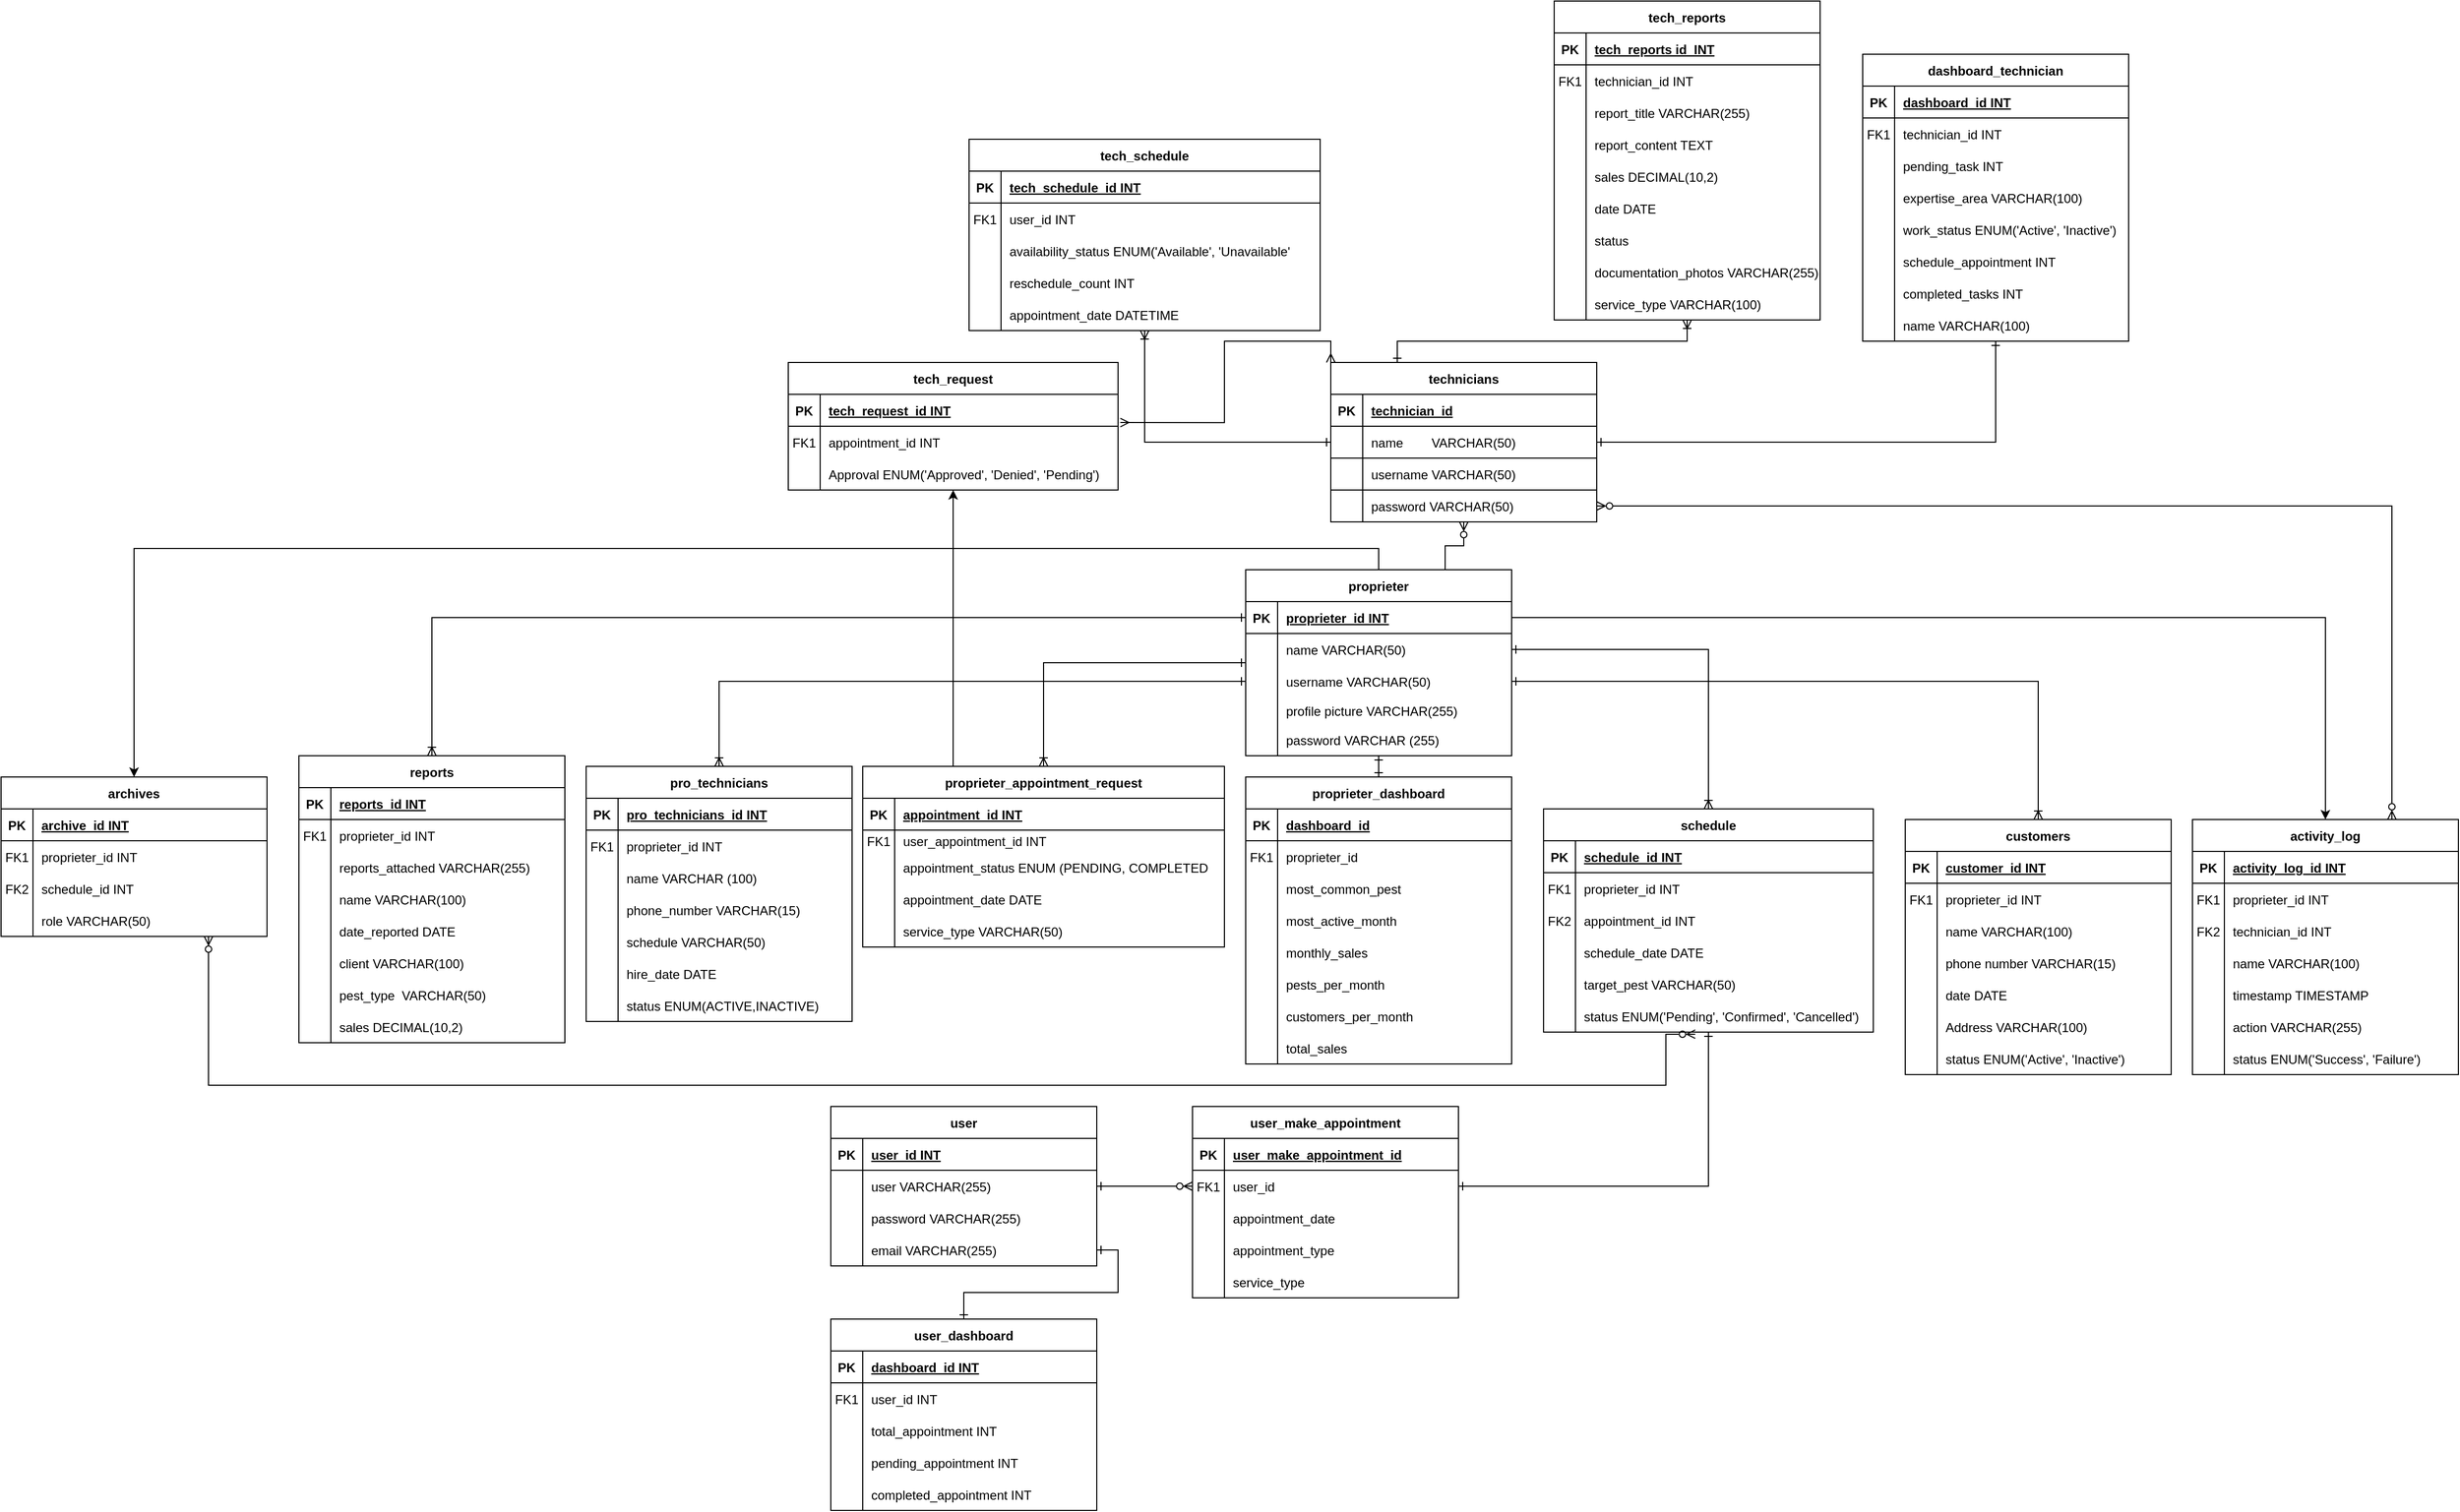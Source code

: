 <mxfile version="25.0.3">
  <diagram id="R2lEEEUBdFMjLlhIrx00" name="Page-1">
    <mxGraphModel dx="5140" dy="5067" grid="1" gridSize="10" guides="1" tooltips="1" connect="1" arrows="1" fold="1" page="1" pageScale="1" pageWidth="850" pageHeight="1100" math="0" shadow="0" extFonts="Permanent Marker^https://fonts.googleapis.com/css?family=Permanent+Marker">
      <root>
        <mxCell id="0" />
        <mxCell id="1" parent="0" />
        <mxCell id="Q827OxSYmzI7BKnQx_9Q-60" style="edgeStyle=orthogonalEdgeStyle;rounded=0;orthogonalLoop=1;jettySize=auto;html=1;endArrow=ERoneToMany;endFill=0;startArrow=ERone;startFill=0;" parent="1" source="C-vyLk0tnHw3VtMMgP7b-23" target="8Mbly1LcSY0_dQATiGGK-1" edge="1">
          <mxGeometry relative="1" as="geometry" />
        </mxCell>
        <mxCell id="Q827OxSYmzI7BKnQx_9Q-64" style="edgeStyle=orthogonalEdgeStyle;rounded=0;orthogonalLoop=1;jettySize=auto;html=1;exitX=0.5;exitY=1;exitDx=0;exitDy=0;entryX=0.5;entryY=0;entryDx=0;entryDy=0;endArrow=ERone;endFill=0;startArrow=ERone;startFill=0;" parent="1" source="C-vyLk0tnHw3VtMMgP7b-23" target="cI71D5kUGtU-VaRdHlNy-118" edge="1">
          <mxGeometry relative="1" as="geometry" />
        </mxCell>
        <mxCell id="Q827OxSYmzI7BKnQx_9Q-76" style="edgeStyle=orthogonalEdgeStyle;rounded=0;orthogonalLoop=1;jettySize=auto;html=1;exitX=0.5;exitY=0;exitDx=0;exitDy=0;entryX=0.5;entryY=0;entryDx=0;entryDy=0;" parent="1" source="C-vyLk0tnHw3VtMMgP7b-23" target="cI71D5kUGtU-VaRdHlNy-57" edge="1">
          <mxGeometry relative="1" as="geometry" />
        </mxCell>
        <mxCell id="Q827OxSYmzI7BKnQx_9Q-81" style="edgeStyle=orthogonalEdgeStyle;rounded=0;orthogonalLoop=1;jettySize=auto;html=1;exitX=0.75;exitY=0;exitDx=0;exitDy=0;startArrow=none;startFill=0;endArrow=ERzeroToMany;endFill=0;" parent="1" source="C-vyLk0tnHw3VtMMgP7b-23" target="cI71D5kUGtU-VaRdHlNy-68" edge="1">
          <mxGeometry relative="1" as="geometry" />
        </mxCell>
        <mxCell id="C-vyLk0tnHw3VtMMgP7b-23" value="proprieter" style="shape=table;startSize=30;container=1;collapsible=1;childLayout=tableLayout;fixedRows=1;rowLines=0;fontStyle=1;align=center;resizeLast=1;" parent="1" vertex="1">
          <mxGeometry x="-120" y="-1725" width="250" height="175" as="geometry">
            <mxRectangle x="-640" y="-1510" width="90" height="30" as="alternateBounds" />
          </mxGeometry>
        </mxCell>
        <mxCell id="C-vyLk0tnHw3VtMMgP7b-24" value="" style="shape=partialRectangle;collapsible=0;dropTarget=0;pointerEvents=0;fillColor=none;points=[[0,0.5],[1,0.5]];portConstraint=eastwest;top=0;left=0;right=0;bottom=1;" parent="C-vyLk0tnHw3VtMMgP7b-23" vertex="1">
          <mxGeometry y="30" width="250" height="30" as="geometry" />
        </mxCell>
        <mxCell id="C-vyLk0tnHw3VtMMgP7b-25" value="PK" style="shape=partialRectangle;overflow=hidden;connectable=0;fillColor=none;top=0;left=0;bottom=0;right=0;fontStyle=1;" parent="C-vyLk0tnHw3VtMMgP7b-24" vertex="1">
          <mxGeometry width="30" height="30" as="geometry">
            <mxRectangle width="30" height="30" as="alternateBounds" />
          </mxGeometry>
        </mxCell>
        <mxCell id="C-vyLk0tnHw3VtMMgP7b-26" value="proprieter_id INT" style="shape=partialRectangle;overflow=hidden;connectable=0;fillColor=none;top=0;left=0;bottom=0;right=0;align=left;spacingLeft=6;fontStyle=5;" parent="C-vyLk0tnHw3VtMMgP7b-24" vertex="1">
          <mxGeometry x="30" width="220" height="30" as="geometry">
            <mxRectangle width="220" height="30" as="alternateBounds" />
          </mxGeometry>
        </mxCell>
        <mxCell id="C-vyLk0tnHw3VtMMgP7b-27" value="" style="shape=partialRectangle;collapsible=0;dropTarget=0;pointerEvents=0;fillColor=none;points=[[0,0.5],[1,0.5]];portConstraint=eastwest;top=0;left=0;right=0;bottom=0;" parent="C-vyLk0tnHw3VtMMgP7b-23" vertex="1">
          <mxGeometry y="60" width="250" height="30" as="geometry" />
        </mxCell>
        <mxCell id="C-vyLk0tnHw3VtMMgP7b-28" value="" style="shape=partialRectangle;overflow=hidden;connectable=0;fillColor=none;top=0;left=0;bottom=0;right=0;" parent="C-vyLk0tnHw3VtMMgP7b-27" vertex="1">
          <mxGeometry width="30" height="30" as="geometry">
            <mxRectangle width="30" height="30" as="alternateBounds" />
          </mxGeometry>
        </mxCell>
        <mxCell id="C-vyLk0tnHw3VtMMgP7b-29" value="name VARCHAR(50)" style="shape=partialRectangle;overflow=hidden;connectable=0;fillColor=none;top=0;left=0;bottom=0;right=0;align=left;spacingLeft=6;" parent="C-vyLk0tnHw3VtMMgP7b-27" vertex="1">
          <mxGeometry x="30" width="220" height="30" as="geometry">
            <mxRectangle width="220" height="30" as="alternateBounds" />
          </mxGeometry>
        </mxCell>
        <mxCell id="1BJjtVjM7_XRCoQA_aKd-12" style="shape=partialRectangle;collapsible=0;dropTarget=0;pointerEvents=0;fillColor=none;points=[[0,0.5],[1,0.5]];portConstraint=eastwest;top=0;left=0;right=0;bottom=0;" parent="C-vyLk0tnHw3VtMMgP7b-23" vertex="1">
          <mxGeometry y="90" width="250" height="30" as="geometry" />
        </mxCell>
        <mxCell id="1BJjtVjM7_XRCoQA_aKd-13" style="shape=partialRectangle;overflow=hidden;connectable=0;fillColor=none;top=0;left=0;bottom=0;right=0;" parent="1BJjtVjM7_XRCoQA_aKd-12" vertex="1">
          <mxGeometry width="30" height="30" as="geometry">
            <mxRectangle width="30" height="30" as="alternateBounds" />
          </mxGeometry>
        </mxCell>
        <mxCell id="1BJjtVjM7_XRCoQA_aKd-14" value="username VARCHAR(50)" style="shape=partialRectangle;overflow=hidden;connectable=0;fillColor=none;top=0;left=0;bottom=0;right=0;align=left;spacingLeft=6;" parent="1BJjtVjM7_XRCoQA_aKd-12" vertex="1">
          <mxGeometry x="30" width="220" height="30" as="geometry">
            <mxRectangle width="220" height="30" as="alternateBounds" />
          </mxGeometry>
        </mxCell>
        <mxCell id="ah3tRG5Q5GwXUM0Duo5X-91" style="shape=partialRectangle;collapsible=0;dropTarget=0;pointerEvents=0;fillColor=none;points=[[0,0.5],[1,0.5]];portConstraint=eastwest;top=0;left=0;right=0;bottom=0;" parent="C-vyLk0tnHw3VtMMgP7b-23" vertex="1">
          <mxGeometry y="120" width="250" height="25" as="geometry" />
        </mxCell>
        <mxCell id="ah3tRG5Q5GwXUM0Duo5X-92" style="shape=partialRectangle;overflow=hidden;connectable=0;fillColor=none;top=0;left=0;bottom=0;right=0;" parent="ah3tRG5Q5GwXUM0Duo5X-91" vertex="1">
          <mxGeometry width="30" height="25" as="geometry">
            <mxRectangle width="30" height="25" as="alternateBounds" />
          </mxGeometry>
        </mxCell>
        <mxCell id="ah3tRG5Q5GwXUM0Duo5X-93" value="profile picture VARCHAR(255)" style="shape=partialRectangle;overflow=hidden;connectable=0;fillColor=none;top=0;left=0;bottom=0;right=0;align=left;spacingLeft=6;" parent="ah3tRG5Q5GwXUM0Duo5X-91" vertex="1">
          <mxGeometry x="30" width="220" height="25" as="geometry">
            <mxRectangle width="220" height="25" as="alternateBounds" />
          </mxGeometry>
        </mxCell>
        <mxCell id="1BJjtVjM7_XRCoQA_aKd-18" style="shape=partialRectangle;collapsible=0;dropTarget=0;pointerEvents=0;fillColor=none;points=[[0,0.5],[1,0.5]];portConstraint=eastwest;top=0;left=0;right=0;bottom=0;" parent="C-vyLk0tnHw3VtMMgP7b-23" vertex="1">
          <mxGeometry y="145" width="250" height="30" as="geometry" />
        </mxCell>
        <mxCell id="1BJjtVjM7_XRCoQA_aKd-19" style="shape=partialRectangle;overflow=hidden;connectable=0;fillColor=none;top=0;left=0;bottom=0;right=0;" parent="1BJjtVjM7_XRCoQA_aKd-18" vertex="1">
          <mxGeometry width="30" height="30" as="geometry">
            <mxRectangle width="30" height="30" as="alternateBounds" />
          </mxGeometry>
        </mxCell>
        <mxCell id="1BJjtVjM7_XRCoQA_aKd-20" value="password VARCHAR (255)" style="shape=partialRectangle;overflow=hidden;connectable=0;fillColor=none;top=0;left=0;bottom=0;right=0;align=left;spacingLeft=6;" parent="1BJjtVjM7_XRCoQA_aKd-18" vertex="1">
          <mxGeometry x="30" width="220" height="30" as="geometry">
            <mxRectangle width="220" height="30" as="alternateBounds" />
          </mxGeometry>
        </mxCell>
        <mxCell id="cI71D5kUGtU-VaRdHlNy-8" value="schedule" style="shape=table;startSize=30;container=1;collapsible=1;childLayout=tableLayout;fixedRows=1;rowLines=0;fontStyle=1;align=center;resizeLast=1;" parent="1" vertex="1">
          <mxGeometry x="160" y="-1500" width="310" height="210" as="geometry" />
        </mxCell>
        <mxCell id="cI71D5kUGtU-VaRdHlNy-9" value="" style="shape=partialRectangle;collapsible=0;dropTarget=0;pointerEvents=0;fillColor=none;points=[[0,0.5],[1,0.5]];portConstraint=eastwest;top=0;left=0;right=0;bottom=1;" parent="cI71D5kUGtU-VaRdHlNy-8" vertex="1">
          <mxGeometry y="30" width="310" height="30" as="geometry" />
        </mxCell>
        <mxCell id="cI71D5kUGtU-VaRdHlNy-10" value="PK" style="shape=partialRectangle;overflow=hidden;connectable=0;fillColor=none;top=0;left=0;bottom=0;right=0;fontStyle=1;" parent="cI71D5kUGtU-VaRdHlNy-9" vertex="1">
          <mxGeometry width="30" height="30" as="geometry">
            <mxRectangle width="30" height="30" as="alternateBounds" />
          </mxGeometry>
        </mxCell>
        <mxCell id="cI71D5kUGtU-VaRdHlNy-11" value="schedule_id INT" style="shape=partialRectangle;overflow=hidden;connectable=0;fillColor=none;top=0;left=0;bottom=0;right=0;align=left;spacingLeft=6;fontStyle=5;" parent="cI71D5kUGtU-VaRdHlNy-9" vertex="1">
          <mxGeometry x="30" width="280" height="30" as="geometry">
            <mxRectangle width="280" height="30" as="alternateBounds" />
          </mxGeometry>
        </mxCell>
        <mxCell id="cI71D5kUGtU-VaRdHlNy-12" value="" style="shape=partialRectangle;collapsible=0;dropTarget=0;pointerEvents=0;fillColor=none;points=[[0,0.5],[1,0.5]];portConstraint=eastwest;top=0;left=0;right=0;bottom=0;" parent="cI71D5kUGtU-VaRdHlNy-8" vertex="1">
          <mxGeometry y="60" width="310" height="30" as="geometry" />
        </mxCell>
        <mxCell id="cI71D5kUGtU-VaRdHlNy-13" value="FK1" style="shape=partialRectangle;overflow=hidden;connectable=0;fillColor=none;top=0;left=0;bottom=0;right=0;" parent="cI71D5kUGtU-VaRdHlNy-12" vertex="1">
          <mxGeometry width="30" height="30" as="geometry">
            <mxRectangle width="30" height="30" as="alternateBounds" />
          </mxGeometry>
        </mxCell>
        <mxCell id="cI71D5kUGtU-VaRdHlNy-14" value="proprieter_id INT" style="shape=partialRectangle;overflow=hidden;connectable=0;fillColor=none;top=0;left=0;bottom=0;right=0;align=left;spacingLeft=6;" parent="cI71D5kUGtU-VaRdHlNy-12" vertex="1">
          <mxGeometry x="30" width="280" height="30" as="geometry">
            <mxRectangle width="280" height="30" as="alternateBounds" />
          </mxGeometry>
        </mxCell>
        <mxCell id="cI71D5kUGtU-VaRdHlNy-198" style="shape=partialRectangle;collapsible=0;dropTarget=0;pointerEvents=0;fillColor=none;points=[[0,0.5],[1,0.5]];portConstraint=eastwest;top=0;left=0;right=0;bottom=0;" parent="cI71D5kUGtU-VaRdHlNy-8" vertex="1">
          <mxGeometry y="90" width="310" height="30" as="geometry" />
        </mxCell>
        <mxCell id="cI71D5kUGtU-VaRdHlNy-199" value="FK2" style="shape=partialRectangle;overflow=hidden;connectable=0;fillColor=none;top=0;left=0;bottom=0;right=0;" parent="cI71D5kUGtU-VaRdHlNy-198" vertex="1">
          <mxGeometry width="30" height="30" as="geometry">
            <mxRectangle width="30" height="30" as="alternateBounds" />
          </mxGeometry>
        </mxCell>
        <mxCell id="cI71D5kUGtU-VaRdHlNy-200" value="appointment_id INT" style="shape=partialRectangle;overflow=hidden;connectable=0;fillColor=none;top=0;left=0;bottom=0;right=0;align=left;spacingLeft=6;" parent="cI71D5kUGtU-VaRdHlNy-198" vertex="1">
          <mxGeometry x="30" width="280" height="30" as="geometry">
            <mxRectangle width="280" height="30" as="alternateBounds" />
          </mxGeometry>
        </mxCell>
        <mxCell id="cI71D5kUGtU-VaRdHlNy-192" style="shape=partialRectangle;collapsible=0;dropTarget=0;pointerEvents=0;fillColor=none;points=[[0,0.5],[1,0.5]];portConstraint=eastwest;top=0;left=0;right=0;bottom=0;" parent="cI71D5kUGtU-VaRdHlNy-8" vertex="1">
          <mxGeometry y="120" width="310" height="30" as="geometry" />
        </mxCell>
        <mxCell id="cI71D5kUGtU-VaRdHlNy-193" style="shape=partialRectangle;overflow=hidden;connectable=0;fillColor=none;top=0;left=0;bottom=0;right=0;" parent="cI71D5kUGtU-VaRdHlNy-192" vertex="1">
          <mxGeometry width="30" height="30" as="geometry">
            <mxRectangle width="30" height="30" as="alternateBounds" />
          </mxGeometry>
        </mxCell>
        <mxCell id="cI71D5kUGtU-VaRdHlNy-194" value="schedule_date DATE" style="shape=partialRectangle;overflow=hidden;connectable=0;fillColor=none;top=0;left=0;bottom=0;right=0;align=left;spacingLeft=6;" parent="cI71D5kUGtU-VaRdHlNy-192" vertex="1">
          <mxGeometry x="30" width="280" height="30" as="geometry">
            <mxRectangle width="280" height="30" as="alternateBounds" />
          </mxGeometry>
        </mxCell>
        <mxCell id="ah3tRG5Q5GwXUM0Duo5X-1" style="shape=partialRectangle;collapsible=0;dropTarget=0;pointerEvents=0;fillColor=none;points=[[0,0.5],[1,0.5]];portConstraint=eastwest;top=0;left=0;right=0;bottom=0;" parent="cI71D5kUGtU-VaRdHlNy-8" vertex="1">
          <mxGeometry y="150" width="310" height="30" as="geometry" />
        </mxCell>
        <mxCell id="ah3tRG5Q5GwXUM0Duo5X-2" style="shape=partialRectangle;overflow=hidden;connectable=0;fillColor=none;top=0;left=0;bottom=0;right=0;" parent="ah3tRG5Q5GwXUM0Duo5X-1" vertex="1">
          <mxGeometry width="30" height="30" as="geometry">
            <mxRectangle width="30" height="30" as="alternateBounds" />
          </mxGeometry>
        </mxCell>
        <mxCell id="ah3tRG5Q5GwXUM0Duo5X-3" value="target_pest VARCHAR(50)" style="shape=partialRectangle;overflow=hidden;connectable=0;fillColor=none;top=0;left=0;bottom=0;right=0;align=left;spacingLeft=6;" parent="ah3tRG5Q5GwXUM0Duo5X-1" vertex="1">
          <mxGeometry x="30" width="280" height="30" as="geometry">
            <mxRectangle width="280" height="30" as="alternateBounds" />
          </mxGeometry>
        </mxCell>
        <mxCell id="cI71D5kUGtU-VaRdHlNy-189" style="shape=partialRectangle;collapsible=0;dropTarget=0;pointerEvents=0;fillColor=none;points=[[0,0.5],[1,0.5]];portConstraint=eastwest;top=0;left=0;right=0;bottom=0;" parent="cI71D5kUGtU-VaRdHlNy-8" vertex="1">
          <mxGeometry y="180" width="310" height="30" as="geometry" />
        </mxCell>
        <mxCell id="cI71D5kUGtU-VaRdHlNy-190" style="shape=partialRectangle;overflow=hidden;connectable=0;fillColor=none;top=0;left=0;bottom=0;right=0;" parent="cI71D5kUGtU-VaRdHlNy-189" vertex="1">
          <mxGeometry width="30" height="30" as="geometry">
            <mxRectangle width="30" height="30" as="alternateBounds" />
          </mxGeometry>
        </mxCell>
        <mxCell id="cI71D5kUGtU-VaRdHlNy-191" value="status ENUM(&#39;Pending&#39;, &#39;Confirmed&#39;, &#39;Cancelled&#39;)" style="shape=partialRectangle;overflow=hidden;connectable=0;fillColor=none;top=0;left=0;bottom=0;right=0;align=left;spacingLeft=6;" parent="cI71D5kUGtU-VaRdHlNy-189" vertex="1">
          <mxGeometry x="30" width="280" height="30" as="geometry">
            <mxRectangle width="280" height="30" as="alternateBounds" />
          </mxGeometry>
        </mxCell>
        <mxCell id="cI71D5kUGtU-VaRdHlNy-15" value="activity_log" style="shape=table;startSize=30;container=1;collapsible=1;childLayout=tableLayout;fixedRows=1;rowLines=0;fontStyle=1;align=center;resizeLast=1;" parent="1" vertex="1">
          <mxGeometry x="770" y="-1490" width="250" height="240" as="geometry" />
        </mxCell>
        <mxCell id="cI71D5kUGtU-VaRdHlNy-16" value="" style="shape=partialRectangle;collapsible=0;dropTarget=0;pointerEvents=0;fillColor=none;points=[[0,0.5],[1,0.5]];portConstraint=eastwest;top=0;left=0;right=0;bottom=1;" parent="cI71D5kUGtU-VaRdHlNy-15" vertex="1">
          <mxGeometry y="30" width="250" height="30" as="geometry" />
        </mxCell>
        <mxCell id="cI71D5kUGtU-VaRdHlNy-17" value="PK" style="shape=partialRectangle;overflow=hidden;connectable=0;fillColor=none;top=0;left=0;bottom=0;right=0;fontStyle=1;" parent="cI71D5kUGtU-VaRdHlNy-16" vertex="1">
          <mxGeometry width="30" height="30" as="geometry">
            <mxRectangle width="30" height="30" as="alternateBounds" />
          </mxGeometry>
        </mxCell>
        <mxCell id="cI71D5kUGtU-VaRdHlNy-18" value="activity_log_id INT" style="shape=partialRectangle;overflow=hidden;connectable=0;fillColor=none;top=0;left=0;bottom=0;right=0;align=left;spacingLeft=6;fontStyle=5;" parent="cI71D5kUGtU-VaRdHlNy-16" vertex="1">
          <mxGeometry x="30" width="220" height="30" as="geometry">
            <mxRectangle width="220" height="30" as="alternateBounds" />
          </mxGeometry>
        </mxCell>
        <mxCell id="cI71D5kUGtU-VaRdHlNy-19" value="" style="shape=partialRectangle;collapsible=0;dropTarget=0;pointerEvents=0;fillColor=none;points=[[0,0.5],[1,0.5]];portConstraint=eastwest;top=0;left=0;right=0;bottom=0;" parent="cI71D5kUGtU-VaRdHlNy-15" vertex="1">
          <mxGeometry y="60" width="250" height="30" as="geometry" />
        </mxCell>
        <mxCell id="cI71D5kUGtU-VaRdHlNy-20" value="FK1" style="shape=partialRectangle;overflow=hidden;connectable=0;fillColor=none;top=0;left=0;bottom=0;right=0;" parent="cI71D5kUGtU-VaRdHlNy-19" vertex="1">
          <mxGeometry width="30" height="30" as="geometry">
            <mxRectangle width="30" height="30" as="alternateBounds" />
          </mxGeometry>
        </mxCell>
        <mxCell id="cI71D5kUGtU-VaRdHlNy-21" value="proprieter_id INT" style="shape=partialRectangle;overflow=hidden;connectable=0;fillColor=none;top=0;left=0;bottom=0;right=0;align=left;spacingLeft=6;" parent="cI71D5kUGtU-VaRdHlNy-19" vertex="1">
          <mxGeometry x="30" width="220" height="30" as="geometry">
            <mxRectangle width="220" height="30" as="alternateBounds" />
          </mxGeometry>
        </mxCell>
        <mxCell id="cI71D5kUGtU-VaRdHlNy-22" value="" style="shape=partialRectangle;collapsible=0;dropTarget=0;pointerEvents=0;fillColor=none;points=[[0,0.5],[1,0.5]];portConstraint=eastwest;top=0;left=0;right=0;bottom=0;" parent="cI71D5kUGtU-VaRdHlNy-15" vertex="1">
          <mxGeometry y="90" width="250" height="30" as="geometry" />
        </mxCell>
        <mxCell id="cI71D5kUGtU-VaRdHlNy-23" value="FK2" style="shape=partialRectangle;overflow=hidden;connectable=0;fillColor=none;top=0;left=0;bottom=0;right=0;" parent="cI71D5kUGtU-VaRdHlNy-22" vertex="1">
          <mxGeometry width="30" height="30" as="geometry">
            <mxRectangle width="30" height="30" as="alternateBounds" />
          </mxGeometry>
        </mxCell>
        <mxCell id="cI71D5kUGtU-VaRdHlNy-24" value="technician_id INT" style="shape=partialRectangle;overflow=hidden;connectable=0;fillColor=none;top=0;left=0;bottom=0;right=0;align=left;spacingLeft=6;" parent="cI71D5kUGtU-VaRdHlNy-22" vertex="1">
          <mxGeometry x="30" width="220" height="30" as="geometry">
            <mxRectangle width="220" height="30" as="alternateBounds" />
          </mxGeometry>
        </mxCell>
        <mxCell id="cI71D5kUGtU-VaRdHlNy-213" style="shape=partialRectangle;collapsible=0;dropTarget=0;pointerEvents=0;fillColor=none;points=[[0,0.5],[1,0.5]];portConstraint=eastwest;top=0;left=0;right=0;bottom=0;" parent="cI71D5kUGtU-VaRdHlNy-15" vertex="1">
          <mxGeometry y="120" width="250" height="30" as="geometry" />
        </mxCell>
        <mxCell id="cI71D5kUGtU-VaRdHlNy-214" style="shape=partialRectangle;overflow=hidden;connectable=0;fillColor=none;top=0;left=0;bottom=0;right=0;" parent="cI71D5kUGtU-VaRdHlNy-213" vertex="1">
          <mxGeometry width="30" height="30" as="geometry">
            <mxRectangle width="30" height="30" as="alternateBounds" />
          </mxGeometry>
        </mxCell>
        <mxCell id="cI71D5kUGtU-VaRdHlNy-215" value="name VARCHAR(100)" style="shape=partialRectangle;overflow=hidden;connectable=0;fillColor=none;top=0;left=0;bottom=0;right=0;align=left;spacingLeft=6;" parent="cI71D5kUGtU-VaRdHlNy-213" vertex="1">
          <mxGeometry x="30" width="220" height="30" as="geometry">
            <mxRectangle width="220" height="30" as="alternateBounds" />
          </mxGeometry>
        </mxCell>
        <mxCell id="cI71D5kUGtU-VaRdHlNy-216" style="shape=partialRectangle;collapsible=0;dropTarget=0;pointerEvents=0;fillColor=none;points=[[0,0.5],[1,0.5]];portConstraint=eastwest;top=0;left=0;right=0;bottom=0;" parent="cI71D5kUGtU-VaRdHlNy-15" vertex="1">
          <mxGeometry y="150" width="250" height="30" as="geometry" />
        </mxCell>
        <mxCell id="cI71D5kUGtU-VaRdHlNy-217" style="shape=partialRectangle;overflow=hidden;connectable=0;fillColor=none;top=0;left=0;bottom=0;right=0;" parent="cI71D5kUGtU-VaRdHlNy-216" vertex="1">
          <mxGeometry width="30" height="30" as="geometry">
            <mxRectangle width="30" height="30" as="alternateBounds" />
          </mxGeometry>
        </mxCell>
        <mxCell id="cI71D5kUGtU-VaRdHlNy-218" value="timestamp TIMESTAMP" style="shape=partialRectangle;overflow=hidden;connectable=0;fillColor=none;top=0;left=0;bottom=0;right=0;align=left;spacingLeft=6;" parent="cI71D5kUGtU-VaRdHlNy-216" vertex="1">
          <mxGeometry x="30" width="220" height="30" as="geometry">
            <mxRectangle width="220" height="30" as="alternateBounds" />
          </mxGeometry>
        </mxCell>
        <mxCell id="cI71D5kUGtU-VaRdHlNy-219" style="shape=partialRectangle;collapsible=0;dropTarget=0;pointerEvents=0;fillColor=none;points=[[0,0.5],[1,0.5]];portConstraint=eastwest;top=0;left=0;right=0;bottom=0;" parent="cI71D5kUGtU-VaRdHlNy-15" vertex="1">
          <mxGeometry y="180" width="250" height="30" as="geometry" />
        </mxCell>
        <mxCell id="cI71D5kUGtU-VaRdHlNy-220" style="shape=partialRectangle;overflow=hidden;connectable=0;fillColor=none;top=0;left=0;bottom=0;right=0;" parent="cI71D5kUGtU-VaRdHlNy-219" vertex="1">
          <mxGeometry width="30" height="30" as="geometry">
            <mxRectangle width="30" height="30" as="alternateBounds" />
          </mxGeometry>
        </mxCell>
        <mxCell id="cI71D5kUGtU-VaRdHlNy-221" value="action VARCHAR(255)" style="shape=partialRectangle;overflow=hidden;connectable=0;fillColor=none;top=0;left=0;bottom=0;right=0;align=left;spacingLeft=6;" parent="cI71D5kUGtU-VaRdHlNy-219" vertex="1">
          <mxGeometry x="30" width="220" height="30" as="geometry">
            <mxRectangle width="220" height="30" as="alternateBounds" />
          </mxGeometry>
        </mxCell>
        <mxCell id="cI71D5kUGtU-VaRdHlNy-222" style="shape=partialRectangle;collapsible=0;dropTarget=0;pointerEvents=0;fillColor=none;points=[[0,0.5],[1,0.5]];portConstraint=eastwest;top=0;left=0;right=0;bottom=0;" parent="cI71D5kUGtU-VaRdHlNy-15" vertex="1">
          <mxGeometry y="210" width="250" height="30" as="geometry" />
        </mxCell>
        <mxCell id="cI71D5kUGtU-VaRdHlNy-223" style="shape=partialRectangle;overflow=hidden;connectable=0;fillColor=none;top=0;left=0;bottom=0;right=0;" parent="cI71D5kUGtU-VaRdHlNy-222" vertex="1">
          <mxGeometry width="30" height="30" as="geometry">
            <mxRectangle width="30" height="30" as="alternateBounds" />
          </mxGeometry>
        </mxCell>
        <mxCell id="cI71D5kUGtU-VaRdHlNy-224" value="status ENUM(&#39;Success&#39;, &#39;Failure&#39;)" style="shape=partialRectangle;overflow=hidden;connectable=0;fillColor=none;top=0;left=0;bottom=0;right=0;align=left;spacingLeft=6;" parent="cI71D5kUGtU-VaRdHlNy-222" vertex="1">
          <mxGeometry x="30" width="220" height="30" as="geometry">
            <mxRectangle width="220" height="30" as="alternateBounds" />
          </mxGeometry>
        </mxCell>
        <mxCell id="cI71D5kUGtU-VaRdHlNy-26" value="customers" style="shape=table;startSize=30;container=1;collapsible=1;childLayout=tableLayout;fixedRows=1;rowLines=0;fontStyle=1;align=center;resizeLast=1;" parent="1" vertex="1">
          <mxGeometry x="500" y="-1490" width="250" height="240" as="geometry" />
        </mxCell>
        <mxCell id="cI71D5kUGtU-VaRdHlNy-27" value="" style="shape=partialRectangle;collapsible=0;dropTarget=0;pointerEvents=0;fillColor=none;points=[[0,0.5],[1,0.5]];portConstraint=eastwest;top=0;left=0;right=0;bottom=1;" parent="cI71D5kUGtU-VaRdHlNy-26" vertex="1">
          <mxGeometry y="30" width="250" height="30" as="geometry" />
        </mxCell>
        <mxCell id="cI71D5kUGtU-VaRdHlNy-28" value="PK" style="shape=partialRectangle;overflow=hidden;connectable=0;fillColor=none;top=0;left=0;bottom=0;right=0;fontStyle=1;" parent="cI71D5kUGtU-VaRdHlNy-27" vertex="1">
          <mxGeometry width="30" height="30" as="geometry">
            <mxRectangle width="30" height="30" as="alternateBounds" />
          </mxGeometry>
        </mxCell>
        <mxCell id="cI71D5kUGtU-VaRdHlNy-29" value="customer_id INT" style="shape=partialRectangle;overflow=hidden;connectable=0;fillColor=none;top=0;left=0;bottom=0;right=0;align=left;spacingLeft=6;fontStyle=5;" parent="cI71D5kUGtU-VaRdHlNy-27" vertex="1">
          <mxGeometry x="30" width="220" height="30" as="geometry">
            <mxRectangle width="220" height="30" as="alternateBounds" />
          </mxGeometry>
        </mxCell>
        <mxCell id="cI71D5kUGtU-VaRdHlNy-30" value="" style="shape=partialRectangle;collapsible=0;dropTarget=0;pointerEvents=0;fillColor=none;points=[[0,0.5],[1,0.5]];portConstraint=eastwest;top=0;left=0;right=0;bottom=0;" parent="cI71D5kUGtU-VaRdHlNy-26" vertex="1">
          <mxGeometry y="60" width="250" height="30" as="geometry" />
        </mxCell>
        <mxCell id="cI71D5kUGtU-VaRdHlNy-31" value="FK1" style="shape=partialRectangle;overflow=hidden;connectable=0;fillColor=none;top=0;left=0;bottom=0;right=0;" parent="cI71D5kUGtU-VaRdHlNy-30" vertex="1">
          <mxGeometry width="30" height="30" as="geometry">
            <mxRectangle width="30" height="30" as="alternateBounds" />
          </mxGeometry>
        </mxCell>
        <mxCell id="cI71D5kUGtU-VaRdHlNy-32" value="proprieter_id INT" style="shape=partialRectangle;overflow=hidden;connectable=0;fillColor=none;top=0;left=0;bottom=0;right=0;align=left;spacingLeft=6;" parent="cI71D5kUGtU-VaRdHlNy-30" vertex="1">
          <mxGeometry x="30" width="220" height="30" as="geometry">
            <mxRectangle width="220" height="30" as="alternateBounds" />
          </mxGeometry>
        </mxCell>
        <mxCell id="cI71D5kUGtU-VaRdHlNy-33" value="" style="shape=partialRectangle;collapsible=0;dropTarget=0;pointerEvents=0;fillColor=none;points=[[0,0.5],[1,0.5]];portConstraint=eastwest;top=0;left=0;right=0;bottom=0;" parent="cI71D5kUGtU-VaRdHlNy-26" vertex="1">
          <mxGeometry y="90" width="250" height="30" as="geometry" />
        </mxCell>
        <mxCell id="cI71D5kUGtU-VaRdHlNy-34" value="" style="shape=partialRectangle;overflow=hidden;connectable=0;fillColor=none;top=0;left=0;bottom=0;right=0;" parent="cI71D5kUGtU-VaRdHlNy-33" vertex="1">
          <mxGeometry width="30" height="30" as="geometry">
            <mxRectangle width="30" height="30" as="alternateBounds" />
          </mxGeometry>
        </mxCell>
        <mxCell id="cI71D5kUGtU-VaRdHlNy-35" value="name VARCHAR(100)" style="shape=partialRectangle;overflow=hidden;connectable=0;fillColor=none;top=0;left=0;bottom=0;right=0;align=left;spacingLeft=6;" parent="cI71D5kUGtU-VaRdHlNy-33" vertex="1">
          <mxGeometry x="30" width="220" height="30" as="geometry">
            <mxRectangle width="220" height="30" as="alternateBounds" />
          </mxGeometry>
        </mxCell>
        <mxCell id="cI71D5kUGtU-VaRdHlNy-182" style="shape=partialRectangle;collapsible=0;dropTarget=0;pointerEvents=0;fillColor=none;points=[[0,0.5],[1,0.5]];portConstraint=eastwest;top=0;left=0;right=0;bottom=0;" parent="cI71D5kUGtU-VaRdHlNy-26" vertex="1">
          <mxGeometry y="120" width="250" height="30" as="geometry" />
        </mxCell>
        <mxCell id="cI71D5kUGtU-VaRdHlNy-183" style="shape=partialRectangle;overflow=hidden;connectable=0;fillColor=none;top=0;left=0;bottom=0;right=0;" parent="cI71D5kUGtU-VaRdHlNy-182" vertex="1">
          <mxGeometry width="30" height="30" as="geometry">
            <mxRectangle width="30" height="30" as="alternateBounds" />
          </mxGeometry>
        </mxCell>
        <mxCell id="cI71D5kUGtU-VaRdHlNy-184" value="phone number VARCHAR(15)" style="shape=partialRectangle;overflow=hidden;connectable=0;fillColor=none;top=0;left=0;bottom=0;right=0;align=left;spacingLeft=6;" parent="cI71D5kUGtU-VaRdHlNy-182" vertex="1">
          <mxGeometry x="30" width="220" height="30" as="geometry">
            <mxRectangle width="220" height="30" as="alternateBounds" />
          </mxGeometry>
        </mxCell>
        <mxCell id="cI71D5kUGtU-VaRdHlNy-179" style="shape=partialRectangle;collapsible=0;dropTarget=0;pointerEvents=0;fillColor=none;points=[[0,0.5],[1,0.5]];portConstraint=eastwest;top=0;left=0;right=0;bottom=0;" parent="cI71D5kUGtU-VaRdHlNy-26" vertex="1">
          <mxGeometry y="150" width="250" height="30" as="geometry" />
        </mxCell>
        <mxCell id="cI71D5kUGtU-VaRdHlNy-180" style="shape=partialRectangle;overflow=hidden;connectable=0;fillColor=none;top=0;left=0;bottom=0;right=0;" parent="cI71D5kUGtU-VaRdHlNy-179" vertex="1">
          <mxGeometry width="30" height="30" as="geometry">
            <mxRectangle width="30" height="30" as="alternateBounds" />
          </mxGeometry>
        </mxCell>
        <mxCell id="cI71D5kUGtU-VaRdHlNy-181" value="date DATE" style="shape=partialRectangle;overflow=hidden;connectable=0;fillColor=none;top=0;left=0;bottom=0;right=0;align=left;spacingLeft=6;" parent="cI71D5kUGtU-VaRdHlNy-179" vertex="1">
          <mxGeometry x="30" width="220" height="30" as="geometry">
            <mxRectangle width="220" height="30" as="alternateBounds" />
          </mxGeometry>
        </mxCell>
        <mxCell id="cI71D5kUGtU-VaRdHlNy-176" style="shape=partialRectangle;collapsible=0;dropTarget=0;pointerEvents=0;fillColor=none;points=[[0,0.5],[1,0.5]];portConstraint=eastwest;top=0;left=0;right=0;bottom=0;" parent="cI71D5kUGtU-VaRdHlNy-26" vertex="1">
          <mxGeometry y="180" width="250" height="30" as="geometry" />
        </mxCell>
        <mxCell id="cI71D5kUGtU-VaRdHlNy-177" style="shape=partialRectangle;overflow=hidden;connectable=0;fillColor=none;top=0;left=0;bottom=0;right=0;" parent="cI71D5kUGtU-VaRdHlNy-176" vertex="1">
          <mxGeometry width="30" height="30" as="geometry">
            <mxRectangle width="30" height="30" as="alternateBounds" />
          </mxGeometry>
        </mxCell>
        <mxCell id="cI71D5kUGtU-VaRdHlNy-178" value="Address VARCHAR(100)" style="shape=partialRectangle;overflow=hidden;connectable=0;fillColor=none;top=0;left=0;bottom=0;right=0;align=left;spacingLeft=6;" parent="cI71D5kUGtU-VaRdHlNy-176" vertex="1">
          <mxGeometry x="30" width="220" height="30" as="geometry">
            <mxRectangle width="220" height="30" as="alternateBounds" />
          </mxGeometry>
        </mxCell>
        <mxCell id="cI71D5kUGtU-VaRdHlNy-173" style="shape=partialRectangle;collapsible=0;dropTarget=0;pointerEvents=0;fillColor=none;points=[[0,0.5],[1,0.5]];portConstraint=eastwest;top=0;left=0;right=0;bottom=0;" parent="cI71D5kUGtU-VaRdHlNy-26" vertex="1">
          <mxGeometry y="210" width="250" height="30" as="geometry" />
        </mxCell>
        <mxCell id="cI71D5kUGtU-VaRdHlNy-174" style="shape=partialRectangle;overflow=hidden;connectable=0;fillColor=none;top=0;left=0;bottom=0;right=0;" parent="cI71D5kUGtU-VaRdHlNy-173" vertex="1">
          <mxGeometry width="30" height="30" as="geometry">
            <mxRectangle width="30" height="30" as="alternateBounds" />
          </mxGeometry>
        </mxCell>
        <mxCell id="cI71D5kUGtU-VaRdHlNy-175" value="status ENUM(&#39;Active&#39;, &#39;Inactive&#39;)" style="shape=partialRectangle;overflow=hidden;connectable=0;fillColor=none;top=0;left=0;bottom=0;right=0;align=left;spacingLeft=6;" parent="cI71D5kUGtU-VaRdHlNy-173" vertex="1">
          <mxGeometry x="30" width="220" height="30" as="geometry">
            <mxRectangle width="220" height="30" as="alternateBounds" />
          </mxGeometry>
        </mxCell>
        <mxCell id="cI71D5kUGtU-VaRdHlNy-37" value="pro_technicians" style="shape=table;startSize=30;container=1;collapsible=1;childLayout=tableLayout;fixedRows=1;rowLines=0;fontStyle=1;align=center;resizeLast=1;" parent="1" vertex="1">
          <mxGeometry x="-740" y="-1540" width="250" height="240" as="geometry" />
        </mxCell>
        <mxCell id="cI71D5kUGtU-VaRdHlNy-38" value="" style="shape=partialRectangle;collapsible=0;dropTarget=0;pointerEvents=0;fillColor=none;points=[[0,0.5],[1,0.5]];portConstraint=eastwest;top=0;left=0;right=0;bottom=1;" parent="cI71D5kUGtU-VaRdHlNy-37" vertex="1">
          <mxGeometry y="30" width="250" height="30" as="geometry" />
        </mxCell>
        <mxCell id="cI71D5kUGtU-VaRdHlNy-39" value="PK" style="shape=partialRectangle;overflow=hidden;connectable=0;fillColor=none;top=0;left=0;bottom=0;right=0;fontStyle=1;" parent="cI71D5kUGtU-VaRdHlNy-38" vertex="1">
          <mxGeometry width="30" height="30" as="geometry">
            <mxRectangle width="30" height="30" as="alternateBounds" />
          </mxGeometry>
        </mxCell>
        <mxCell id="cI71D5kUGtU-VaRdHlNy-40" value="pro_technicians_id INT" style="shape=partialRectangle;overflow=hidden;connectable=0;fillColor=none;top=0;left=0;bottom=0;right=0;align=left;spacingLeft=6;fontStyle=5;" parent="cI71D5kUGtU-VaRdHlNy-38" vertex="1">
          <mxGeometry x="30" width="220" height="30" as="geometry">
            <mxRectangle width="220" height="30" as="alternateBounds" />
          </mxGeometry>
        </mxCell>
        <mxCell id="cI71D5kUGtU-VaRdHlNy-41" value="" style="shape=partialRectangle;collapsible=0;dropTarget=0;pointerEvents=0;fillColor=none;points=[[0,0.5],[1,0.5]];portConstraint=eastwest;top=0;left=0;right=0;bottom=0;" parent="cI71D5kUGtU-VaRdHlNy-37" vertex="1">
          <mxGeometry y="60" width="250" height="30" as="geometry" />
        </mxCell>
        <mxCell id="cI71D5kUGtU-VaRdHlNy-42" value="FK1" style="shape=partialRectangle;overflow=hidden;connectable=0;fillColor=none;top=0;left=0;bottom=0;right=0;" parent="cI71D5kUGtU-VaRdHlNy-41" vertex="1">
          <mxGeometry width="30" height="30" as="geometry">
            <mxRectangle width="30" height="30" as="alternateBounds" />
          </mxGeometry>
        </mxCell>
        <mxCell id="cI71D5kUGtU-VaRdHlNy-43" value="proprieter_id INT" style="shape=partialRectangle;overflow=hidden;connectable=0;fillColor=none;top=0;left=0;bottom=0;right=0;align=left;spacingLeft=6;" parent="cI71D5kUGtU-VaRdHlNy-41" vertex="1">
          <mxGeometry x="30" width="220" height="30" as="geometry">
            <mxRectangle width="220" height="30" as="alternateBounds" />
          </mxGeometry>
        </mxCell>
        <mxCell id="cI71D5kUGtU-VaRdHlNy-44" value="" style="shape=partialRectangle;collapsible=0;dropTarget=0;pointerEvents=0;fillColor=none;points=[[0,0.5],[1,0.5]];portConstraint=eastwest;top=0;left=0;right=0;bottom=0;" parent="cI71D5kUGtU-VaRdHlNy-37" vertex="1">
          <mxGeometry y="90" width="250" height="30" as="geometry" />
        </mxCell>
        <mxCell id="cI71D5kUGtU-VaRdHlNy-45" value="" style="shape=partialRectangle;overflow=hidden;connectable=0;fillColor=none;top=0;left=0;bottom=0;right=0;" parent="cI71D5kUGtU-VaRdHlNy-44" vertex="1">
          <mxGeometry width="30" height="30" as="geometry">
            <mxRectangle width="30" height="30" as="alternateBounds" />
          </mxGeometry>
        </mxCell>
        <mxCell id="cI71D5kUGtU-VaRdHlNy-46" value="name VARCHAR (100)" style="shape=partialRectangle;overflow=hidden;connectable=0;fillColor=none;top=0;left=0;bottom=0;right=0;align=left;spacingLeft=6;" parent="cI71D5kUGtU-VaRdHlNy-44" vertex="1">
          <mxGeometry x="30" width="220" height="30" as="geometry">
            <mxRectangle width="220" height="30" as="alternateBounds" />
          </mxGeometry>
        </mxCell>
        <mxCell id="cI71D5kUGtU-VaRdHlNy-161" style="shape=partialRectangle;collapsible=0;dropTarget=0;pointerEvents=0;fillColor=none;points=[[0,0.5],[1,0.5]];portConstraint=eastwest;top=0;left=0;right=0;bottom=0;" parent="cI71D5kUGtU-VaRdHlNy-37" vertex="1">
          <mxGeometry y="120" width="250" height="30" as="geometry" />
        </mxCell>
        <mxCell id="cI71D5kUGtU-VaRdHlNy-162" style="shape=partialRectangle;overflow=hidden;connectable=0;fillColor=none;top=0;left=0;bottom=0;right=0;" parent="cI71D5kUGtU-VaRdHlNy-161" vertex="1">
          <mxGeometry width="30" height="30" as="geometry">
            <mxRectangle width="30" height="30" as="alternateBounds" />
          </mxGeometry>
        </mxCell>
        <mxCell id="cI71D5kUGtU-VaRdHlNy-163" value="phone_number VARCHAR(15)" style="shape=partialRectangle;overflow=hidden;connectable=0;fillColor=none;top=0;left=0;bottom=0;right=0;align=left;spacingLeft=6;" parent="cI71D5kUGtU-VaRdHlNy-161" vertex="1">
          <mxGeometry x="30" width="220" height="30" as="geometry">
            <mxRectangle width="220" height="30" as="alternateBounds" />
          </mxGeometry>
        </mxCell>
        <mxCell id="cI71D5kUGtU-VaRdHlNy-164" style="shape=partialRectangle;collapsible=0;dropTarget=0;pointerEvents=0;fillColor=none;points=[[0,0.5],[1,0.5]];portConstraint=eastwest;top=0;left=0;right=0;bottom=0;" parent="cI71D5kUGtU-VaRdHlNy-37" vertex="1">
          <mxGeometry y="150" width="250" height="30" as="geometry" />
        </mxCell>
        <mxCell id="cI71D5kUGtU-VaRdHlNy-165" style="shape=partialRectangle;overflow=hidden;connectable=0;fillColor=none;top=0;left=0;bottom=0;right=0;" parent="cI71D5kUGtU-VaRdHlNy-164" vertex="1">
          <mxGeometry width="30" height="30" as="geometry">
            <mxRectangle width="30" height="30" as="alternateBounds" />
          </mxGeometry>
        </mxCell>
        <mxCell id="cI71D5kUGtU-VaRdHlNy-166" value="schedule VARCHAR(50)" style="shape=partialRectangle;overflow=hidden;connectable=0;fillColor=none;top=0;left=0;bottom=0;right=0;align=left;spacingLeft=6;" parent="cI71D5kUGtU-VaRdHlNy-164" vertex="1">
          <mxGeometry x="30" width="220" height="30" as="geometry">
            <mxRectangle width="220" height="30" as="alternateBounds" />
          </mxGeometry>
        </mxCell>
        <mxCell id="ah3tRG5Q5GwXUM0Duo5X-97" style="shape=partialRectangle;collapsible=0;dropTarget=0;pointerEvents=0;fillColor=none;points=[[0,0.5],[1,0.5]];portConstraint=eastwest;top=0;left=0;right=0;bottom=0;" parent="cI71D5kUGtU-VaRdHlNy-37" vertex="1">
          <mxGeometry y="180" width="250" height="30" as="geometry" />
        </mxCell>
        <mxCell id="ah3tRG5Q5GwXUM0Duo5X-98" style="shape=partialRectangle;overflow=hidden;connectable=0;fillColor=none;top=0;left=0;bottom=0;right=0;" parent="ah3tRG5Q5GwXUM0Duo5X-97" vertex="1">
          <mxGeometry width="30" height="30" as="geometry">
            <mxRectangle width="30" height="30" as="alternateBounds" />
          </mxGeometry>
        </mxCell>
        <mxCell id="ah3tRG5Q5GwXUM0Duo5X-99" value="hire_date DATE" style="shape=partialRectangle;overflow=hidden;connectable=0;fillColor=none;top=0;left=0;bottom=0;right=0;align=left;spacingLeft=6;" parent="ah3tRG5Q5GwXUM0Duo5X-97" vertex="1">
          <mxGeometry x="30" width="220" height="30" as="geometry">
            <mxRectangle width="220" height="30" as="alternateBounds" />
          </mxGeometry>
        </mxCell>
        <mxCell id="cI71D5kUGtU-VaRdHlNy-167" style="shape=partialRectangle;collapsible=0;dropTarget=0;pointerEvents=0;fillColor=none;points=[[0,0.5],[1,0.5]];portConstraint=eastwest;top=0;left=0;right=0;bottom=0;" parent="cI71D5kUGtU-VaRdHlNy-37" vertex="1">
          <mxGeometry y="210" width="250" height="30" as="geometry" />
        </mxCell>
        <mxCell id="cI71D5kUGtU-VaRdHlNy-168" style="shape=partialRectangle;overflow=hidden;connectable=0;fillColor=none;top=0;left=0;bottom=0;right=0;" parent="cI71D5kUGtU-VaRdHlNy-167" vertex="1">
          <mxGeometry width="30" height="30" as="geometry">
            <mxRectangle width="30" height="30" as="alternateBounds" />
          </mxGeometry>
        </mxCell>
        <mxCell id="cI71D5kUGtU-VaRdHlNy-169" value="status ENUM(ACTIVE,INACTIVE)" style="shape=partialRectangle;overflow=hidden;connectable=0;fillColor=none;top=0;left=0;bottom=0;right=0;align=left;spacingLeft=6;" parent="cI71D5kUGtU-VaRdHlNy-167" vertex="1">
          <mxGeometry x="30" width="220" height="30" as="geometry">
            <mxRectangle width="220" height="30" as="alternateBounds" />
          </mxGeometry>
        </mxCell>
        <mxCell id="cI71D5kUGtU-VaRdHlNy-47" value="reports" style="shape=table;startSize=30;container=1;collapsible=1;childLayout=tableLayout;fixedRows=1;rowLines=0;fontStyle=1;align=center;resizeLast=1;" parent="1" vertex="1">
          <mxGeometry x="-1010" y="-1550" width="250" height="270" as="geometry" />
        </mxCell>
        <mxCell id="cI71D5kUGtU-VaRdHlNy-48" value="" style="shape=partialRectangle;collapsible=0;dropTarget=0;pointerEvents=0;fillColor=none;points=[[0,0.5],[1,0.5]];portConstraint=eastwest;top=0;left=0;right=0;bottom=1;" parent="cI71D5kUGtU-VaRdHlNy-47" vertex="1">
          <mxGeometry y="30" width="250" height="30" as="geometry" />
        </mxCell>
        <mxCell id="cI71D5kUGtU-VaRdHlNy-49" value="PK" style="shape=partialRectangle;overflow=hidden;connectable=0;fillColor=none;top=0;left=0;bottom=0;right=0;fontStyle=1;" parent="cI71D5kUGtU-VaRdHlNy-48" vertex="1">
          <mxGeometry width="30" height="30" as="geometry">
            <mxRectangle width="30" height="30" as="alternateBounds" />
          </mxGeometry>
        </mxCell>
        <mxCell id="cI71D5kUGtU-VaRdHlNy-50" value="reports_id INT" style="shape=partialRectangle;overflow=hidden;connectable=0;fillColor=none;top=0;left=0;bottom=0;right=0;align=left;spacingLeft=6;fontStyle=5;" parent="cI71D5kUGtU-VaRdHlNy-48" vertex="1">
          <mxGeometry x="30" width="220" height="30" as="geometry">
            <mxRectangle width="220" height="30" as="alternateBounds" />
          </mxGeometry>
        </mxCell>
        <mxCell id="cI71D5kUGtU-VaRdHlNy-51" value="" style="shape=partialRectangle;collapsible=0;dropTarget=0;pointerEvents=0;fillColor=none;points=[[0,0.5],[1,0.5]];portConstraint=eastwest;top=0;left=0;right=0;bottom=0;" parent="cI71D5kUGtU-VaRdHlNy-47" vertex="1">
          <mxGeometry y="60" width="250" height="30" as="geometry" />
        </mxCell>
        <mxCell id="cI71D5kUGtU-VaRdHlNy-52" value="FK1" style="shape=partialRectangle;overflow=hidden;connectable=0;fillColor=none;top=0;left=0;bottom=0;right=0;" parent="cI71D5kUGtU-VaRdHlNy-51" vertex="1">
          <mxGeometry width="30" height="30" as="geometry">
            <mxRectangle width="30" height="30" as="alternateBounds" />
          </mxGeometry>
        </mxCell>
        <mxCell id="cI71D5kUGtU-VaRdHlNy-53" value="proprieter_id INT" style="shape=partialRectangle;overflow=hidden;connectable=0;fillColor=none;top=0;left=0;bottom=0;right=0;align=left;spacingLeft=6;" parent="cI71D5kUGtU-VaRdHlNy-51" vertex="1">
          <mxGeometry x="30" width="220" height="30" as="geometry">
            <mxRectangle width="220" height="30" as="alternateBounds" />
          </mxGeometry>
        </mxCell>
        <mxCell id="ah3tRG5Q5GwXUM0Duo5X-115" style="shape=partialRectangle;collapsible=0;dropTarget=0;pointerEvents=0;fillColor=none;points=[[0,0.5],[1,0.5]];portConstraint=eastwest;top=0;left=0;right=0;bottom=0;" parent="cI71D5kUGtU-VaRdHlNy-47" vertex="1">
          <mxGeometry y="90" width="250" height="30" as="geometry" />
        </mxCell>
        <mxCell id="ah3tRG5Q5GwXUM0Duo5X-116" style="shape=partialRectangle;overflow=hidden;connectable=0;fillColor=none;top=0;left=0;bottom=0;right=0;" parent="ah3tRG5Q5GwXUM0Duo5X-115" vertex="1">
          <mxGeometry width="30" height="30" as="geometry">
            <mxRectangle width="30" height="30" as="alternateBounds" />
          </mxGeometry>
        </mxCell>
        <mxCell id="ah3tRG5Q5GwXUM0Duo5X-117" value="reports_attached VARCHAR(255)" style="shape=partialRectangle;overflow=hidden;connectable=0;fillColor=none;top=0;left=0;bottom=0;right=0;align=left;spacingLeft=6;" parent="ah3tRG5Q5GwXUM0Duo5X-115" vertex="1">
          <mxGeometry x="30" width="220" height="30" as="geometry">
            <mxRectangle width="220" height="30" as="alternateBounds" />
          </mxGeometry>
        </mxCell>
        <mxCell id="cI71D5kUGtU-VaRdHlNy-54" value="" style="shape=partialRectangle;collapsible=0;dropTarget=0;pointerEvents=0;fillColor=none;points=[[0,0.5],[1,0.5]];portConstraint=eastwest;top=0;left=0;right=0;bottom=0;" parent="cI71D5kUGtU-VaRdHlNy-47" vertex="1">
          <mxGeometry y="120" width="250" height="30" as="geometry" />
        </mxCell>
        <mxCell id="cI71D5kUGtU-VaRdHlNy-55" value="" style="shape=partialRectangle;overflow=hidden;connectable=0;fillColor=none;top=0;left=0;bottom=0;right=0;" parent="cI71D5kUGtU-VaRdHlNy-54" vertex="1">
          <mxGeometry width="30" height="30" as="geometry">
            <mxRectangle width="30" height="30" as="alternateBounds" />
          </mxGeometry>
        </mxCell>
        <mxCell id="cI71D5kUGtU-VaRdHlNy-56" value="name VARCHAR(100)" style="shape=partialRectangle;overflow=hidden;connectable=0;fillColor=none;top=0;left=0;bottom=0;right=0;align=left;spacingLeft=6;" parent="cI71D5kUGtU-VaRdHlNy-54" vertex="1">
          <mxGeometry x="30" width="220" height="30" as="geometry">
            <mxRectangle width="220" height="30" as="alternateBounds" />
          </mxGeometry>
        </mxCell>
        <mxCell id="cI71D5kUGtU-VaRdHlNy-201" style="shape=partialRectangle;collapsible=0;dropTarget=0;pointerEvents=0;fillColor=none;points=[[0,0.5],[1,0.5]];portConstraint=eastwest;top=0;left=0;right=0;bottom=0;" parent="cI71D5kUGtU-VaRdHlNy-47" vertex="1">
          <mxGeometry y="150" width="250" height="30" as="geometry" />
        </mxCell>
        <mxCell id="cI71D5kUGtU-VaRdHlNy-202" style="shape=partialRectangle;overflow=hidden;connectable=0;fillColor=none;top=0;left=0;bottom=0;right=0;" parent="cI71D5kUGtU-VaRdHlNy-201" vertex="1">
          <mxGeometry width="30" height="30" as="geometry">
            <mxRectangle width="30" height="30" as="alternateBounds" />
          </mxGeometry>
        </mxCell>
        <mxCell id="cI71D5kUGtU-VaRdHlNy-203" value="date_reported DATE" style="shape=partialRectangle;overflow=hidden;connectable=0;fillColor=none;top=0;left=0;bottom=0;right=0;align=left;spacingLeft=6;" parent="cI71D5kUGtU-VaRdHlNy-201" vertex="1">
          <mxGeometry x="30" width="220" height="30" as="geometry">
            <mxRectangle width="220" height="30" as="alternateBounds" />
          </mxGeometry>
        </mxCell>
        <mxCell id="cI71D5kUGtU-VaRdHlNy-204" style="shape=partialRectangle;collapsible=0;dropTarget=0;pointerEvents=0;fillColor=none;points=[[0,0.5],[1,0.5]];portConstraint=eastwest;top=0;left=0;right=0;bottom=0;" parent="cI71D5kUGtU-VaRdHlNy-47" vertex="1">
          <mxGeometry y="180" width="250" height="30" as="geometry" />
        </mxCell>
        <mxCell id="cI71D5kUGtU-VaRdHlNy-205" style="shape=partialRectangle;overflow=hidden;connectable=0;fillColor=none;top=0;left=0;bottom=0;right=0;" parent="cI71D5kUGtU-VaRdHlNy-204" vertex="1">
          <mxGeometry width="30" height="30" as="geometry">
            <mxRectangle width="30" height="30" as="alternateBounds" />
          </mxGeometry>
        </mxCell>
        <mxCell id="cI71D5kUGtU-VaRdHlNy-206" value="client VARCHAR(100)" style="shape=partialRectangle;overflow=hidden;connectable=0;fillColor=none;top=0;left=0;bottom=0;right=0;align=left;spacingLeft=6;" parent="cI71D5kUGtU-VaRdHlNy-204" vertex="1">
          <mxGeometry x="30" width="220" height="30" as="geometry">
            <mxRectangle width="220" height="30" as="alternateBounds" />
          </mxGeometry>
        </mxCell>
        <mxCell id="cI71D5kUGtU-VaRdHlNy-207" style="shape=partialRectangle;collapsible=0;dropTarget=0;pointerEvents=0;fillColor=none;points=[[0,0.5],[1,0.5]];portConstraint=eastwest;top=0;left=0;right=0;bottom=0;" parent="cI71D5kUGtU-VaRdHlNy-47" vertex="1">
          <mxGeometry y="210" width="250" height="30" as="geometry" />
        </mxCell>
        <mxCell id="cI71D5kUGtU-VaRdHlNy-208" style="shape=partialRectangle;overflow=hidden;connectable=0;fillColor=none;top=0;left=0;bottom=0;right=0;" parent="cI71D5kUGtU-VaRdHlNy-207" vertex="1">
          <mxGeometry width="30" height="30" as="geometry">
            <mxRectangle width="30" height="30" as="alternateBounds" />
          </mxGeometry>
        </mxCell>
        <mxCell id="cI71D5kUGtU-VaRdHlNy-209" value="pest_type  VARCHAR(50)" style="shape=partialRectangle;overflow=hidden;connectable=0;fillColor=none;top=0;left=0;bottom=0;right=0;align=left;spacingLeft=6;" parent="cI71D5kUGtU-VaRdHlNy-207" vertex="1">
          <mxGeometry x="30" width="220" height="30" as="geometry">
            <mxRectangle width="220" height="30" as="alternateBounds" />
          </mxGeometry>
        </mxCell>
        <mxCell id="cI71D5kUGtU-VaRdHlNy-210" style="shape=partialRectangle;collapsible=0;dropTarget=0;pointerEvents=0;fillColor=none;points=[[0,0.5],[1,0.5]];portConstraint=eastwest;top=0;left=0;right=0;bottom=0;" parent="cI71D5kUGtU-VaRdHlNy-47" vertex="1">
          <mxGeometry y="240" width="250" height="30" as="geometry" />
        </mxCell>
        <mxCell id="cI71D5kUGtU-VaRdHlNy-211" style="shape=partialRectangle;overflow=hidden;connectable=0;fillColor=none;top=0;left=0;bottom=0;right=0;" parent="cI71D5kUGtU-VaRdHlNy-210" vertex="1">
          <mxGeometry width="30" height="30" as="geometry">
            <mxRectangle width="30" height="30" as="alternateBounds" />
          </mxGeometry>
        </mxCell>
        <mxCell id="cI71D5kUGtU-VaRdHlNy-212" value="sales DECIMAL(10,2)" style="shape=partialRectangle;overflow=hidden;connectable=0;fillColor=none;top=0;left=0;bottom=0;right=0;align=left;spacingLeft=6;" parent="cI71D5kUGtU-VaRdHlNy-210" vertex="1">
          <mxGeometry x="30" width="220" height="30" as="geometry">
            <mxRectangle width="220" height="30" as="alternateBounds" />
          </mxGeometry>
        </mxCell>
        <mxCell id="Ny-Iuiv0DjFLUztnrQTj-20" style="edgeStyle=orthogonalEdgeStyle;rounded=0;orthogonalLoop=1;jettySize=auto;html=1;entryX=0.46;entryY=1.065;entryDx=0;entryDy=0;entryPerimeter=0;startArrow=ERzeroToMany;startFill=0;endArrow=ERzeroToMany;endFill=0;" parent="1" source="cI71D5kUGtU-VaRdHlNy-57" target="cI71D5kUGtU-VaRdHlNy-189" edge="1">
          <mxGeometry relative="1" as="geometry">
            <mxPoint x="-690" y="-1110" as="targetPoint" />
            <Array as="points">
              <mxPoint x="-1095" y="-1240" />
              <mxPoint x="275" y="-1240" />
            </Array>
          </mxGeometry>
        </mxCell>
        <mxCell id="cI71D5kUGtU-VaRdHlNy-57" value="archives" style="shape=table;startSize=30;container=1;collapsible=1;childLayout=tableLayout;fixedRows=1;rowLines=0;fontStyle=1;align=center;resizeLast=1;" parent="1" vertex="1">
          <mxGeometry x="-1290" y="-1530" width="250" height="150" as="geometry" />
        </mxCell>
        <mxCell id="cI71D5kUGtU-VaRdHlNy-58" value="" style="shape=partialRectangle;collapsible=0;dropTarget=0;pointerEvents=0;fillColor=none;points=[[0,0.5],[1,0.5]];portConstraint=eastwest;top=0;left=0;right=0;bottom=1;" parent="cI71D5kUGtU-VaRdHlNy-57" vertex="1">
          <mxGeometry y="30" width="250" height="30" as="geometry" />
        </mxCell>
        <mxCell id="cI71D5kUGtU-VaRdHlNy-59" value="PK" style="shape=partialRectangle;overflow=hidden;connectable=0;fillColor=none;top=0;left=0;bottom=0;right=0;fontStyle=1;" parent="cI71D5kUGtU-VaRdHlNy-58" vertex="1">
          <mxGeometry width="30" height="30" as="geometry">
            <mxRectangle width="30" height="30" as="alternateBounds" />
          </mxGeometry>
        </mxCell>
        <mxCell id="cI71D5kUGtU-VaRdHlNy-60" value="archive_id INT" style="shape=partialRectangle;overflow=hidden;connectable=0;fillColor=none;top=0;left=0;bottom=0;right=0;align=left;spacingLeft=6;fontStyle=5;" parent="cI71D5kUGtU-VaRdHlNy-58" vertex="1">
          <mxGeometry x="30" width="220" height="30" as="geometry">
            <mxRectangle width="220" height="30" as="alternateBounds" />
          </mxGeometry>
        </mxCell>
        <mxCell id="cI71D5kUGtU-VaRdHlNy-61" value="" style="shape=partialRectangle;collapsible=0;dropTarget=0;pointerEvents=0;fillColor=none;points=[[0,0.5],[1,0.5]];portConstraint=eastwest;top=0;left=0;right=0;bottom=0;" parent="cI71D5kUGtU-VaRdHlNy-57" vertex="1">
          <mxGeometry y="60" width="250" height="30" as="geometry" />
        </mxCell>
        <mxCell id="cI71D5kUGtU-VaRdHlNy-62" value="FK1" style="shape=partialRectangle;overflow=hidden;connectable=0;fillColor=none;top=0;left=0;bottom=0;right=0;" parent="cI71D5kUGtU-VaRdHlNy-61" vertex="1">
          <mxGeometry width="30" height="30" as="geometry">
            <mxRectangle width="30" height="30" as="alternateBounds" />
          </mxGeometry>
        </mxCell>
        <mxCell id="cI71D5kUGtU-VaRdHlNy-63" value="proprieter_id INT" style="shape=partialRectangle;overflow=hidden;connectable=0;fillColor=none;top=0;left=0;bottom=0;right=0;align=left;spacingLeft=6;" parent="cI71D5kUGtU-VaRdHlNy-61" vertex="1">
          <mxGeometry x="30" width="220" height="30" as="geometry">
            <mxRectangle width="220" height="30" as="alternateBounds" />
          </mxGeometry>
        </mxCell>
        <mxCell id="cI71D5kUGtU-VaRdHlNy-64" value="" style="shape=partialRectangle;collapsible=0;dropTarget=0;pointerEvents=0;fillColor=none;points=[[0,0.5],[1,0.5]];portConstraint=eastwest;top=0;left=0;right=0;bottom=0;" parent="cI71D5kUGtU-VaRdHlNy-57" vertex="1">
          <mxGeometry y="90" width="250" height="30" as="geometry" />
        </mxCell>
        <mxCell id="cI71D5kUGtU-VaRdHlNy-65" value="FK2" style="shape=partialRectangle;overflow=hidden;connectable=0;fillColor=none;top=0;left=0;bottom=0;right=0;" parent="cI71D5kUGtU-VaRdHlNy-64" vertex="1">
          <mxGeometry width="30" height="30" as="geometry">
            <mxRectangle width="30" height="30" as="alternateBounds" />
          </mxGeometry>
        </mxCell>
        <mxCell id="cI71D5kUGtU-VaRdHlNy-66" value="schedule_id INT" style="shape=partialRectangle;overflow=hidden;connectable=0;fillColor=none;top=0;left=0;bottom=0;right=0;align=left;spacingLeft=6;" parent="cI71D5kUGtU-VaRdHlNy-64" vertex="1">
          <mxGeometry x="30" width="220" height="30" as="geometry">
            <mxRectangle width="220" height="30" as="alternateBounds" />
          </mxGeometry>
        </mxCell>
        <mxCell id="cI71D5kUGtU-VaRdHlNy-228" style="shape=partialRectangle;collapsible=0;dropTarget=0;pointerEvents=0;fillColor=none;points=[[0,0.5],[1,0.5]];portConstraint=eastwest;top=0;left=0;right=0;bottom=0;" parent="cI71D5kUGtU-VaRdHlNy-57" vertex="1">
          <mxGeometry y="120" width="250" height="30" as="geometry" />
        </mxCell>
        <mxCell id="cI71D5kUGtU-VaRdHlNy-229" style="shape=partialRectangle;overflow=hidden;connectable=0;fillColor=none;top=0;left=0;bottom=0;right=0;" parent="cI71D5kUGtU-VaRdHlNy-228" vertex="1">
          <mxGeometry width="30" height="30" as="geometry">
            <mxRectangle width="30" height="30" as="alternateBounds" />
          </mxGeometry>
        </mxCell>
        <mxCell id="cI71D5kUGtU-VaRdHlNy-230" value="role VARCHAR(50)" style="shape=partialRectangle;overflow=hidden;connectable=0;fillColor=none;top=0;left=0;bottom=0;right=0;align=left;spacingLeft=6;" parent="cI71D5kUGtU-VaRdHlNy-228" vertex="1">
          <mxGeometry x="30" width="220" height="30" as="geometry">
            <mxRectangle width="220" height="30" as="alternateBounds" />
          </mxGeometry>
        </mxCell>
        <mxCell id="Q827OxSYmzI7BKnQx_9Q-84" style="edgeStyle=orthogonalEdgeStyle;rounded=0;orthogonalLoop=1;jettySize=auto;html=1;exitX=0.25;exitY=0;exitDx=0;exitDy=0;startArrow=ERone;startFill=0;endArrow=ERoneToMany;endFill=0;" parent="1" source="cI71D5kUGtU-VaRdHlNy-68" target="cI71D5kUGtU-VaRdHlNy-88" edge="1">
          <mxGeometry relative="1" as="geometry" />
        </mxCell>
        <mxCell id="cI71D5kUGtU-VaRdHlNy-68" value="technicians" style="shape=table;startSize=30;container=1;collapsible=1;childLayout=tableLayout;fixedRows=1;rowLines=0;fontStyle=1;align=center;resizeLast=1;" parent="1" vertex="1">
          <mxGeometry x="-40" y="-1920" width="250" height="150" as="geometry" />
        </mxCell>
        <mxCell id="cI71D5kUGtU-VaRdHlNy-69" value="" style="shape=partialRectangle;collapsible=0;dropTarget=0;pointerEvents=0;fillColor=none;points=[[0,0.5],[1,0.5]];portConstraint=eastwest;top=0;left=0;right=0;bottom=1;" parent="cI71D5kUGtU-VaRdHlNy-68" vertex="1">
          <mxGeometry y="30" width="250" height="30" as="geometry" />
        </mxCell>
        <mxCell id="cI71D5kUGtU-VaRdHlNy-70" value="PK" style="shape=partialRectangle;overflow=hidden;connectable=0;fillColor=none;top=0;left=0;bottom=0;right=0;fontStyle=1;" parent="cI71D5kUGtU-VaRdHlNy-69" vertex="1">
          <mxGeometry width="30" height="30" as="geometry">
            <mxRectangle width="30" height="30" as="alternateBounds" />
          </mxGeometry>
        </mxCell>
        <mxCell id="cI71D5kUGtU-VaRdHlNy-71" value="technician_id" style="shape=partialRectangle;overflow=hidden;connectable=0;fillColor=none;top=0;left=0;bottom=0;right=0;align=left;spacingLeft=6;fontStyle=5;" parent="cI71D5kUGtU-VaRdHlNy-69" vertex="1">
          <mxGeometry x="30" width="220" height="30" as="geometry">
            <mxRectangle width="220" height="30" as="alternateBounds" />
          </mxGeometry>
        </mxCell>
        <mxCell id="cI71D5kUGtU-VaRdHlNy-231" style="shape=partialRectangle;collapsible=0;dropTarget=0;pointerEvents=0;fillColor=none;points=[[0,0.5],[1,0.5]];portConstraint=eastwest;top=0;left=0;right=0;bottom=1;" parent="cI71D5kUGtU-VaRdHlNy-68" vertex="1">
          <mxGeometry y="60" width="250" height="30" as="geometry" />
        </mxCell>
        <mxCell id="cI71D5kUGtU-VaRdHlNy-232" value="" style="shape=partialRectangle;overflow=hidden;connectable=0;fillColor=none;top=0;left=0;bottom=0;right=0;fontStyle=0;" parent="cI71D5kUGtU-VaRdHlNy-231" vertex="1">
          <mxGeometry width="30" height="30" as="geometry">
            <mxRectangle width="30" height="30" as="alternateBounds" />
          </mxGeometry>
        </mxCell>
        <mxCell id="cI71D5kUGtU-VaRdHlNy-233" value="name        VARCHAR(50)" style="shape=partialRectangle;overflow=hidden;connectable=0;fillColor=none;top=0;left=0;bottom=0;right=0;align=left;spacingLeft=6;fontStyle=0;" parent="cI71D5kUGtU-VaRdHlNy-231" vertex="1">
          <mxGeometry x="30" width="220" height="30" as="geometry">
            <mxRectangle width="220" height="30" as="alternateBounds" />
          </mxGeometry>
        </mxCell>
        <mxCell id="1BJjtVjM7_XRCoQA_aKd-24" style="shape=partialRectangle;collapsible=0;dropTarget=0;pointerEvents=0;fillColor=none;points=[[0,0.5],[1,0.5]];portConstraint=eastwest;top=0;left=0;right=0;bottom=1;" parent="cI71D5kUGtU-VaRdHlNy-68" vertex="1">
          <mxGeometry y="90" width="250" height="30" as="geometry" />
        </mxCell>
        <mxCell id="1BJjtVjM7_XRCoQA_aKd-25" style="shape=partialRectangle;overflow=hidden;connectable=0;fillColor=none;top=0;left=0;bottom=0;right=0;fontStyle=0;" parent="1BJjtVjM7_XRCoQA_aKd-24" vertex="1">
          <mxGeometry width="30" height="30" as="geometry">
            <mxRectangle width="30" height="30" as="alternateBounds" />
          </mxGeometry>
        </mxCell>
        <mxCell id="1BJjtVjM7_XRCoQA_aKd-26" value="username VARCHAR(50)" style="shape=partialRectangle;overflow=hidden;connectable=0;fillColor=none;top=0;left=0;bottom=0;right=0;align=left;spacingLeft=6;fontStyle=0;" parent="1BJjtVjM7_XRCoQA_aKd-24" vertex="1">
          <mxGeometry x="30" width="220" height="30" as="geometry">
            <mxRectangle width="220" height="30" as="alternateBounds" />
          </mxGeometry>
        </mxCell>
        <mxCell id="1BJjtVjM7_XRCoQA_aKd-27" style="shape=partialRectangle;collapsible=0;dropTarget=0;pointerEvents=0;fillColor=none;points=[[0,0.5],[1,0.5]];portConstraint=eastwest;top=0;left=0;right=0;bottom=1;" parent="cI71D5kUGtU-VaRdHlNy-68" vertex="1">
          <mxGeometry y="120" width="250" height="30" as="geometry" />
        </mxCell>
        <mxCell id="1BJjtVjM7_XRCoQA_aKd-28" style="shape=partialRectangle;overflow=hidden;connectable=0;fillColor=none;top=0;left=0;bottom=0;right=0;fontStyle=0;" parent="1BJjtVjM7_XRCoQA_aKd-27" vertex="1">
          <mxGeometry width="30" height="30" as="geometry">
            <mxRectangle width="30" height="30" as="alternateBounds" />
          </mxGeometry>
        </mxCell>
        <mxCell id="1BJjtVjM7_XRCoQA_aKd-29" value="password VARCHAR(50)" style="shape=partialRectangle;overflow=hidden;connectable=0;fillColor=none;top=0;left=0;bottom=0;right=0;align=left;spacingLeft=6;fontStyle=0;" parent="1BJjtVjM7_XRCoQA_aKd-27" vertex="1">
          <mxGeometry x="30" width="220" height="30" as="geometry">
            <mxRectangle width="220" height="30" as="alternateBounds" />
          </mxGeometry>
        </mxCell>
        <mxCell id="cI71D5kUGtU-VaRdHlNy-78" value="tech_schedule" style="shape=table;startSize=30;container=1;collapsible=1;childLayout=tableLayout;fixedRows=1;rowLines=0;fontStyle=1;align=center;resizeLast=1;" parent="1" vertex="1">
          <mxGeometry x="-380" y="-2130" width="330" height="180" as="geometry" />
        </mxCell>
        <mxCell id="cI71D5kUGtU-VaRdHlNy-79" value="" style="shape=partialRectangle;collapsible=0;dropTarget=0;pointerEvents=0;fillColor=none;points=[[0,0.5],[1,0.5]];portConstraint=eastwest;top=0;left=0;right=0;bottom=1;" parent="cI71D5kUGtU-VaRdHlNy-78" vertex="1">
          <mxGeometry y="30" width="330" height="30" as="geometry" />
        </mxCell>
        <mxCell id="cI71D5kUGtU-VaRdHlNy-80" value="PK" style="shape=partialRectangle;overflow=hidden;connectable=0;fillColor=none;top=0;left=0;bottom=0;right=0;fontStyle=1;" parent="cI71D5kUGtU-VaRdHlNy-79" vertex="1">
          <mxGeometry width="30" height="30" as="geometry">
            <mxRectangle width="30" height="30" as="alternateBounds" />
          </mxGeometry>
        </mxCell>
        <mxCell id="cI71D5kUGtU-VaRdHlNy-81" value="tech_schedule_id INT" style="shape=partialRectangle;overflow=hidden;connectable=0;fillColor=none;top=0;left=0;bottom=0;right=0;align=left;spacingLeft=6;fontStyle=5;" parent="cI71D5kUGtU-VaRdHlNy-79" vertex="1">
          <mxGeometry x="30" width="300" height="30" as="geometry">
            <mxRectangle width="300" height="30" as="alternateBounds" />
          </mxGeometry>
        </mxCell>
        <mxCell id="cI71D5kUGtU-VaRdHlNy-82" value="" style="shape=partialRectangle;collapsible=0;dropTarget=0;pointerEvents=0;fillColor=none;points=[[0,0.5],[1,0.5]];portConstraint=eastwest;top=0;left=0;right=0;bottom=0;" parent="cI71D5kUGtU-VaRdHlNy-78" vertex="1">
          <mxGeometry y="60" width="330" height="30" as="geometry" />
        </mxCell>
        <mxCell id="cI71D5kUGtU-VaRdHlNy-83" value="FK1" style="shape=partialRectangle;overflow=hidden;connectable=0;fillColor=none;top=0;left=0;bottom=0;right=0;" parent="cI71D5kUGtU-VaRdHlNy-82" vertex="1">
          <mxGeometry width="30" height="30" as="geometry">
            <mxRectangle width="30" height="30" as="alternateBounds" />
          </mxGeometry>
        </mxCell>
        <mxCell id="cI71D5kUGtU-VaRdHlNy-84" value="user_id INT" style="shape=partialRectangle;overflow=hidden;connectable=0;fillColor=none;top=0;left=0;bottom=0;right=0;align=left;spacingLeft=6;" parent="cI71D5kUGtU-VaRdHlNy-82" vertex="1">
          <mxGeometry x="30" width="300" height="30" as="geometry">
            <mxRectangle width="300" height="30" as="alternateBounds" />
          </mxGeometry>
        </mxCell>
        <mxCell id="ah3tRG5Q5GwXUM0Duo5X-94" style="shape=partialRectangle;collapsible=0;dropTarget=0;pointerEvents=0;fillColor=none;points=[[0,0.5],[1,0.5]];portConstraint=eastwest;top=0;left=0;right=0;bottom=0;" parent="cI71D5kUGtU-VaRdHlNy-78" vertex="1">
          <mxGeometry y="90" width="330" height="30" as="geometry" />
        </mxCell>
        <mxCell id="ah3tRG5Q5GwXUM0Duo5X-95" style="shape=partialRectangle;overflow=hidden;connectable=0;fillColor=none;top=0;left=0;bottom=0;right=0;" parent="ah3tRG5Q5GwXUM0Duo5X-94" vertex="1">
          <mxGeometry width="30" height="30" as="geometry">
            <mxRectangle width="30" height="30" as="alternateBounds" />
          </mxGeometry>
        </mxCell>
        <mxCell id="ah3tRG5Q5GwXUM0Duo5X-96" value="availability_status ENUM(&#39;Available&#39;, &#39;Unavailable&#39;" style="shape=partialRectangle;overflow=hidden;connectable=0;fillColor=none;top=0;left=0;bottom=0;right=0;align=left;spacingLeft=6;" parent="ah3tRG5Q5GwXUM0Duo5X-94" vertex="1">
          <mxGeometry x="30" width="300" height="30" as="geometry">
            <mxRectangle width="300" height="30" as="alternateBounds" />
          </mxGeometry>
        </mxCell>
        <mxCell id="ah3tRG5Q5GwXUM0Duo5X-100" style="shape=partialRectangle;collapsible=0;dropTarget=0;pointerEvents=0;fillColor=none;points=[[0,0.5],[1,0.5]];portConstraint=eastwest;top=0;left=0;right=0;bottom=0;" parent="cI71D5kUGtU-VaRdHlNy-78" vertex="1">
          <mxGeometry y="120" width="330" height="30" as="geometry" />
        </mxCell>
        <mxCell id="ah3tRG5Q5GwXUM0Duo5X-101" style="shape=partialRectangle;overflow=hidden;connectable=0;fillColor=none;top=0;left=0;bottom=0;right=0;" parent="ah3tRG5Q5GwXUM0Duo5X-100" vertex="1">
          <mxGeometry width="30" height="30" as="geometry">
            <mxRectangle width="30" height="30" as="alternateBounds" />
          </mxGeometry>
        </mxCell>
        <mxCell id="ah3tRG5Q5GwXUM0Duo5X-102" value="reschedule_count INT" style="shape=partialRectangle;overflow=hidden;connectable=0;fillColor=none;top=0;left=0;bottom=0;right=0;align=left;spacingLeft=6;" parent="ah3tRG5Q5GwXUM0Duo5X-100" vertex="1">
          <mxGeometry x="30" width="300" height="30" as="geometry">
            <mxRectangle width="300" height="30" as="alternateBounds" />
          </mxGeometry>
        </mxCell>
        <mxCell id="cI71D5kUGtU-VaRdHlNy-85" value="" style="shape=partialRectangle;collapsible=0;dropTarget=0;pointerEvents=0;fillColor=none;points=[[0,0.5],[1,0.5]];portConstraint=eastwest;top=0;left=0;right=0;bottom=0;" parent="cI71D5kUGtU-VaRdHlNy-78" vertex="1">
          <mxGeometry y="150" width="330" height="30" as="geometry" />
        </mxCell>
        <mxCell id="cI71D5kUGtU-VaRdHlNy-86" value="" style="shape=partialRectangle;overflow=hidden;connectable=0;fillColor=none;top=0;left=0;bottom=0;right=0;" parent="cI71D5kUGtU-VaRdHlNy-85" vertex="1">
          <mxGeometry width="30" height="30" as="geometry">
            <mxRectangle width="30" height="30" as="alternateBounds" />
          </mxGeometry>
        </mxCell>
        <mxCell id="cI71D5kUGtU-VaRdHlNy-87" value="appointment_date DATETIME" style="shape=partialRectangle;overflow=hidden;connectable=0;fillColor=none;top=0;left=0;bottom=0;right=0;align=left;spacingLeft=6;" parent="cI71D5kUGtU-VaRdHlNy-85" vertex="1">
          <mxGeometry x="30" width="300" height="30" as="geometry">
            <mxRectangle width="300" height="30" as="alternateBounds" />
          </mxGeometry>
        </mxCell>
        <mxCell id="cI71D5kUGtU-VaRdHlNy-88" value="tech_reports" style="shape=table;startSize=30;container=1;collapsible=1;childLayout=tableLayout;fixedRows=1;rowLines=0;fontStyle=1;align=center;resizeLast=1;" parent="1" vertex="1">
          <mxGeometry x="170" y="-2260" width="250" height="300" as="geometry" />
        </mxCell>
        <mxCell id="cI71D5kUGtU-VaRdHlNy-89" value="" style="shape=partialRectangle;collapsible=0;dropTarget=0;pointerEvents=0;fillColor=none;points=[[0,0.5],[1,0.5]];portConstraint=eastwest;top=0;left=0;right=0;bottom=1;" parent="cI71D5kUGtU-VaRdHlNy-88" vertex="1">
          <mxGeometry y="30" width="250" height="30" as="geometry" />
        </mxCell>
        <mxCell id="cI71D5kUGtU-VaRdHlNy-90" value="PK" style="shape=partialRectangle;overflow=hidden;connectable=0;fillColor=none;top=0;left=0;bottom=0;right=0;fontStyle=1;" parent="cI71D5kUGtU-VaRdHlNy-89" vertex="1">
          <mxGeometry width="30" height="30" as="geometry">
            <mxRectangle width="30" height="30" as="alternateBounds" />
          </mxGeometry>
        </mxCell>
        <mxCell id="cI71D5kUGtU-VaRdHlNy-91" value="tech_reports id  INT" style="shape=partialRectangle;overflow=hidden;connectable=0;fillColor=none;top=0;left=0;bottom=0;right=0;align=left;spacingLeft=6;fontStyle=5;" parent="cI71D5kUGtU-VaRdHlNy-89" vertex="1">
          <mxGeometry x="30" width="220" height="30" as="geometry">
            <mxRectangle width="220" height="30" as="alternateBounds" />
          </mxGeometry>
        </mxCell>
        <mxCell id="cI71D5kUGtU-VaRdHlNy-92" value="" style="shape=partialRectangle;collapsible=0;dropTarget=0;pointerEvents=0;fillColor=none;points=[[0,0.5],[1,0.5]];portConstraint=eastwest;top=0;left=0;right=0;bottom=0;" parent="cI71D5kUGtU-VaRdHlNy-88" vertex="1">
          <mxGeometry y="60" width="250" height="30" as="geometry" />
        </mxCell>
        <mxCell id="cI71D5kUGtU-VaRdHlNy-93" value="FK1" style="shape=partialRectangle;overflow=hidden;connectable=0;fillColor=none;top=0;left=0;bottom=0;right=0;" parent="cI71D5kUGtU-VaRdHlNy-92" vertex="1">
          <mxGeometry width="30" height="30" as="geometry">
            <mxRectangle width="30" height="30" as="alternateBounds" />
          </mxGeometry>
        </mxCell>
        <mxCell id="cI71D5kUGtU-VaRdHlNy-94" value="technician_id INT" style="shape=partialRectangle;overflow=hidden;connectable=0;fillColor=none;top=0;left=0;bottom=0;right=0;align=left;spacingLeft=6;" parent="cI71D5kUGtU-VaRdHlNy-92" vertex="1">
          <mxGeometry x="30" width="220" height="30" as="geometry">
            <mxRectangle width="220" height="30" as="alternateBounds" />
          </mxGeometry>
        </mxCell>
        <mxCell id="cI71D5kUGtU-VaRdHlNy-95" value="" style="shape=partialRectangle;collapsible=0;dropTarget=0;pointerEvents=0;fillColor=none;points=[[0,0.5],[1,0.5]];portConstraint=eastwest;top=0;left=0;right=0;bottom=0;" parent="cI71D5kUGtU-VaRdHlNy-88" vertex="1">
          <mxGeometry y="90" width="250" height="30" as="geometry" />
        </mxCell>
        <mxCell id="cI71D5kUGtU-VaRdHlNy-96" value="" style="shape=partialRectangle;overflow=hidden;connectable=0;fillColor=none;top=0;left=0;bottom=0;right=0;" parent="cI71D5kUGtU-VaRdHlNy-95" vertex="1">
          <mxGeometry width="30" height="30" as="geometry">
            <mxRectangle width="30" height="30" as="alternateBounds" />
          </mxGeometry>
        </mxCell>
        <mxCell id="cI71D5kUGtU-VaRdHlNy-97" value="report_title VARCHAR(255)" style="shape=partialRectangle;overflow=hidden;connectable=0;fillColor=none;top=0;left=0;bottom=0;right=0;align=left;spacingLeft=6;" parent="cI71D5kUGtU-VaRdHlNy-95" vertex="1">
          <mxGeometry x="30" width="220" height="30" as="geometry">
            <mxRectangle width="220" height="30" as="alternateBounds" />
          </mxGeometry>
        </mxCell>
        <mxCell id="cI71D5kUGtU-VaRdHlNy-235" style="shape=partialRectangle;collapsible=0;dropTarget=0;pointerEvents=0;fillColor=none;points=[[0,0.5],[1,0.5]];portConstraint=eastwest;top=0;left=0;right=0;bottom=0;" parent="cI71D5kUGtU-VaRdHlNy-88" vertex="1">
          <mxGeometry y="120" width="250" height="30" as="geometry" />
        </mxCell>
        <mxCell id="cI71D5kUGtU-VaRdHlNy-236" style="shape=partialRectangle;overflow=hidden;connectable=0;fillColor=none;top=0;left=0;bottom=0;right=0;" parent="cI71D5kUGtU-VaRdHlNy-235" vertex="1">
          <mxGeometry width="30" height="30" as="geometry">
            <mxRectangle width="30" height="30" as="alternateBounds" />
          </mxGeometry>
        </mxCell>
        <mxCell id="cI71D5kUGtU-VaRdHlNy-237" value="report_content TEXT" style="shape=partialRectangle;overflow=hidden;connectable=0;fillColor=none;top=0;left=0;bottom=0;right=0;align=left;spacingLeft=6;" parent="cI71D5kUGtU-VaRdHlNy-235" vertex="1">
          <mxGeometry x="30" width="220" height="30" as="geometry">
            <mxRectangle width="220" height="30" as="alternateBounds" />
          </mxGeometry>
        </mxCell>
        <mxCell id="ah3tRG5Q5GwXUM0Duo5X-43" style="shape=partialRectangle;collapsible=0;dropTarget=0;pointerEvents=0;fillColor=none;points=[[0,0.5],[1,0.5]];portConstraint=eastwest;top=0;left=0;right=0;bottom=0;" parent="cI71D5kUGtU-VaRdHlNy-88" vertex="1">
          <mxGeometry y="150" width="250" height="30" as="geometry" />
        </mxCell>
        <mxCell id="ah3tRG5Q5GwXUM0Duo5X-44" style="shape=partialRectangle;overflow=hidden;connectable=0;fillColor=none;top=0;left=0;bottom=0;right=0;" parent="ah3tRG5Q5GwXUM0Duo5X-43" vertex="1">
          <mxGeometry width="30" height="30" as="geometry">
            <mxRectangle width="30" height="30" as="alternateBounds" />
          </mxGeometry>
        </mxCell>
        <mxCell id="ah3tRG5Q5GwXUM0Duo5X-45" value="sales DECIMAL(10,2)" style="shape=partialRectangle;overflow=hidden;connectable=0;fillColor=none;top=0;left=0;bottom=0;right=0;align=left;spacingLeft=6;" parent="ah3tRG5Q5GwXUM0Duo5X-43" vertex="1">
          <mxGeometry x="30" width="220" height="30" as="geometry">
            <mxRectangle width="220" height="30" as="alternateBounds" />
          </mxGeometry>
        </mxCell>
        <mxCell id="cI71D5kUGtU-VaRdHlNy-238" style="shape=partialRectangle;collapsible=0;dropTarget=0;pointerEvents=0;fillColor=none;points=[[0,0.5],[1,0.5]];portConstraint=eastwest;top=0;left=0;right=0;bottom=0;" parent="cI71D5kUGtU-VaRdHlNy-88" vertex="1">
          <mxGeometry y="180" width="250" height="30" as="geometry" />
        </mxCell>
        <mxCell id="cI71D5kUGtU-VaRdHlNy-239" style="shape=partialRectangle;overflow=hidden;connectable=0;fillColor=none;top=0;left=0;bottom=0;right=0;" parent="cI71D5kUGtU-VaRdHlNy-238" vertex="1">
          <mxGeometry width="30" height="30" as="geometry">
            <mxRectangle width="30" height="30" as="alternateBounds" />
          </mxGeometry>
        </mxCell>
        <mxCell id="cI71D5kUGtU-VaRdHlNy-240" value="date DATE" style="shape=partialRectangle;overflow=hidden;connectable=0;fillColor=none;top=0;left=0;bottom=0;right=0;align=left;spacingLeft=6;" parent="cI71D5kUGtU-VaRdHlNy-238" vertex="1">
          <mxGeometry x="30" width="220" height="30" as="geometry">
            <mxRectangle width="220" height="30" as="alternateBounds" />
          </mxGeometry>
        </mxCell>
        <mxCell id="ah3tRG5Q5GwXUM0Duo5X-34" style="shape=partialRectangle;collapsible=0;dropTarget=0;pointerEvents=0;fillColor=none;points=[[0,0.5],[1,0.5]];portConstraint=eastwest;top=0;left=0;right=0;bottom=0;" parent="cI71D5kUGtU-VaRdHlNy-88" vertex="1">
          <mxGeometry y="210" width="250" height="30" as="geometry" />
        </mxCell>
        <mxCell id="ah3tRG5Q5GwXUM0Duo5X-35" style="shape=partialRectangle;overflow=hidden;connectable=0;fillColor=none;top=0;left=0;bottom=0;right=0;" parent="ah3tRG5Q5GwXUM0Duo5X-34" vertex="1">
          <mxGeometry width="30" height="30" as="geometry">
            <mxRectangle width="30" height="30" as="alternateBounds" />
          </mxGeometry>
        </mxCell>
        <mxCell id="ah3tRG5Q5GwXUM0Duo5X-36" value="status" style="shape=partialRectangle;overflow=hidden;connectable=0;fillColor=none;top=0;left=0;bottom=0;right=0;align=left;spacingLeft=6;" parent="ah3tRG5Q5GwXUM0Duo5X-34" vertex="1">
          <mxGeometry x="30" width="220" height="30" as="geometry">
            <mxRectangle width="220" height="30" as="alternateBounds" />
          </mxGeometry>
        </mxCell>
        <mxCell id="ah3tRG5Q5GwXUM0Duo5X-37" style="shape=partialRectangle;collapsible=0;dropTarget=0;pointerEvents=0;fillColor=none;points=[[0,0.5],[1,0.5]];portConstraint=eastwest;top=0;left=0;right=0;bottom=0;" parent="cI71D5kUGtU-VaRdHlNy-88" vertex="1">
          <mxGeometry y="240" width="250" height="30" as="geometry" />
        </mxCell>
        <mxCell id="ah3tRG5Q5GwXUM0Duo5X-38" style="shape=partialRectangle;overflow=hidden;connectable=0;fillColor=none;top=0;left=0;bottom=0;right=0;" parent="ah3tRG5Q5GwXUM0Duo5X-37" vertex="1">
          <mxGeometry width="30" height="30" as="geometry">
            <mxRectangle width="30" height="30" as="alternateBounds" />
          </mxGeometry>
        </mxCell>
        <mxCell id="ah3tRG5Q5GwXUM0Duo5X-39" value="documentation_photos VARCHAR(255)" style="shape=partialRectangle;overflow=hidden;connectable=0;fillColor=none;top=0;left=0;bottom=0;right=0;align=left;spacingLeft=6;" parent="ah3tRG5Q5GwXUM0Duo5X-37" vertex="1">
          <mxGeometry x="30" width="220" height="30" as="geometry">
            <mxRectangle width="220" height="30" as="alternateBounds" />
          </mxGeometry>
        </mxCell>
        <mxCell id="cI71D5kUGtU-VaRdHlNy-241" style="shape=partialRectangle;collapsible=0;dropTarget=0;pointerEvents=0;fillColor=none;points=[[0,0.5],[1,0.5]];portConstraint=eastwest;top=0;left=0;right=0;bottom=0;" parent="cI71D5kUGtU-VaRdHlNy-88" vertex="1">
          <mxGeometry y="270" width="250" height="30" as="geometry" />
        </mxCell>
        <mxCell id="cI71D5kUGtU-VaRdHlNy-242" style="shape=partialRectangle;overflow=hidden;connectable=0;fillColor=none;top=0;left=0;bottom=0;right=0;" parent="cI71D5kUGtU-VaRdHlNy-241" vertex="1">
          <mxGeometry width="30" height="30" as="geometry">
            <mxRectangle width="30" height="30" as="alternateBounds" />
          </mxGeometry>
        </mxCell>
        <mxCell id="cI71D5kUGtU-VaRdHlNy-243" value="service_type VARCHAR(100)" style="shape=partialRectangle;overflow=hidden;connectable=0;fillColor=none;top=0;left=0;bottom=0;right=0;align=left;spacingLeft=6;" parent="cI71D5kUGtU-VaRdHlNy-241" vertex="1">
          <mxGeometry x="30" width="220" height="30" as="geometry">
            <mxRectangle width="220" height="30" as="alternateBounds" />
          </mxGeometry>
        </mxCell>
        <mxCell id="cI71D5kUGtU-VaRdHlNy-98" value="tech_request" style="shape=table;startSize=30;container=1;collapsible=1;childLayout=tableLayout;fixedRows=1;rowLines=0;fontStyle=1;align=center;resizeLast=1;" parent="1" vertex="1">
          <mxGeometry x="-550" y="-1920" width="310" height="120" as="geometry" />
        </mxCell>
        <mxCell id="cI71D5kUGtU-VaRdHlNy-99" value="" style="shape=partialRectangle;collapsible=0;dropTarget=0;pointerEvents=0;fillColor=none;points=[[0,0.5],[1,0.5]];portConstraint=eastwest;top=0;left=0;right=0;bottom=1;" parent="cI71D5kUGtU-VaRdHlNy-98" vertex="1">
          <mxGeometry y="30" width="310" height="30" as="geometry" />
        </mxCell>
        <mxCell id="cI71D5kUGtU-VaRdHlNy-100" value="PK" style="shape=partialRectangle;overflow=hidden;connectable=0;fillColor=none;top=0;left=0;bottom=0;right=0;fontStyle=1;" parent="cI71D5kUGtU-VaRdHlNy-99" vertex="1">
          <mxGeometry width="30" height="30" as="geometry">
            <mxRectangle width="30" height="30" as="alternateBounds" />
          </mxGeometry>
        </mxCell>
        <mxCell id="cI71D5kUGtU-VaRdHlNy-101" value="tech_request_id INT" style="shape=partialRectangle;overflow=hidden;connectable=0;fillColor=none;top=0;left=0;bottom=0;right=0;align=left;spacingLeft=6;fontStyle=5;" parent="cI71D5kUGtU-VaRdHlNy-99" vertex="1">
          <mxGeometry x="30" width="280" height="30" as="geometry">
            <mxRectangle width="280" height="30" as="alternateBounds" />
          </mxGeometry>
        </mxCell>
        <mxCell id="cI71D5kUGtU-VaRdHlNy-102" value="" style="shape=partialRectangle;collapsible=0;dropTarget=0;pointerEvents=0;fillColor=none;points=[[0,0.5],[1,0.5]];portConstraint=eastwest;top=0;left=0;right=0;bottom=0;" parent="cI71D5kUGtU-VaRdHlNy-98" vertex="1">
          <mxGeometry y="60" width="310" height="30" as="geometry" />
        </mxCell>
        <mxCell id="cI71D5kUGtU-VaRdHlNy-103" value="FK1" style="shape=partialRectangle;overflow=hidden;connectable=0;fillColor=none;top=0;left=0;bottom=0;right=0;" parent="cI71D5kUGtU-VaRdHlNy-102" vertex="1">
          <mxGeometry width="30" height="30" as="geometry">
            <mxRectangle width="30" height="30" as="alternateBounds" />
          </mxGeometry>
        </mxCell>
        <mxCell id="cI71D5kUGtU-VaRdHlNy-104" value="appointment_id INT" style="shape=partialRectangle;overflow=hidden;connectable=0;fillColor=none;top=0;left=0;bottom=0;right=0;align=left;spacingLeft=6;" parent="cI71D5kUGtU-VaRdHlNy-102" vertex="1">
          <mxGeometry x="30" width="280" height="30" as="geometry">
            <mxRectangle width="280" height="30" as="alternateBounds" />
          </mxGeometry>
        </mxCell>
        <mxCell id="cI71D5kUGtU-VaRdHlNy-105" value="" style="shape=partialRectangle;collapsible=0;dropTarget=0;pointerEvents=0;fillColor=none;points=[[0,0.5],[1,0.5]];portConstraint=eastwest;top=0;left=0;right=0;bottom=0;" parent="cI71D5kUGtU-VaRdHlNy-98" vertex="1">
          <mxGeometry y="90" width="310" height="30" as="geometry" />
        </mxCell>
        <mxCell id="cI71D5kUGtU-VaRdHlNy-106" value="" style="shape=partialRectangle;overflow=hidden;connectable=0;fillColor=none;top=0;left=0;bottom=0;right=0;" parent="cI71D5kUGtU-VaRdHlNy-105" vertex="1">
          <mxGeometry width="30" height="30" as="geometry">
            <mxRectangle width="30" height="30" as="alternateBounds" />
          </mxGeometry>
        </mxCell>
        <mxCell id="cI71D5kUGtU-VaRdHlNy-107" value="Approval ENUM(&#39;Approved&#39;, &#39;Denied&#39;, &#39;Pending&#39;)" style="shape=partialRectangle;overflow=hidden;connectable=0;fillColor=none;top=0;left=0;bottom=0;right=0;align=left;spacingLeft=6;" parent="cI71D5kUGtU-VaRdHlNy-105" vertex="1">
          <mxGeometry x="30" width="280" height="30" as="geometry">
            <mxRectangle width="280" height="30" as="alternateBounds" />
          </mxGeometry>
        </mxCell>
        <mxCell id="cI71D5kUGtU-VaRdHlNy-108" value="user_make_appointment" style="shape=table;startSize=30;container=1;collapsible=1;childLayout=tableLayout;fixedRows=1;rowLines=0;fontStyle=1;align=center;resizeLast=1;" parent="1" vertex="1">
          <mxGeometry x="-170" y="-1220" width="250" height="180" as="geometry" />
        </mxCell>
        <mxCell id="cI71D5kUGtU-VaRdHlNy-109" value="" style="shape=partialRectangle;collapsible=0;dropTarget=0;pointerEvents=0;fillColor=none;points=[[0,0.5],[1,0.5]];portConstraint=eastwest;top=0;left=0;right=0;bottom=1;" parent="cI71D5kUGtU-VaRdHlNy-108" vertex="1">
          <mxGeometry y="30" width="250" height="30" as="geometry" />
        </mxCell>
        <mxCell id="cI71D5kUGtU-VaRdHlNy-110" value="PK" style="shape=partialRectangle;overflow=hidden;connectable=0;fillColor=none;top=0;left=0;bottom=0;right=0;fontStyle=1;" parent="cI71D5kUGtU-VaRdHlNy-109" vertex="1">
          <mxGeometry width="30" height="30" as="geometry">
            <mxRectangle width="30" height="30" as="alternateBounds" />
          </mxGeometry>
        </mxCell>
        <mxCell id="cI71D5kUGtU-VaRdHlNy-111" value="user_make_appointment_id" style="shape=partialRectangle;overflow=hidden;connectable=0;fillColor=none;top=0;left=0;bottom=0;right=0;align=left;spacingLeft=6;fontStyle=5;" parent="cI71D5kUGtU-VaRdHlNy-109" vertex="1">
          <mxGeometry x="30" width="220" height="30" as="geometry">
            <mxRectangle width="220" height="30" as="alternateBounds" />
          </mxGeometry>
        </mxCell>
        <mxCell id="cI71D5kUGtU-VaRdHlNy-112" value="" style="shape=partialRectangle;collapsible=0;dropTarget=0;pointerEvents=0;fillColor=none;points=[[0,0.5],[1,0.5]];portConstraint=eastwest;top=0;left=0;right=0;bottom=0;" parent="cI71D5kUGtU-VaRdHlNy-108" vertex="1">
          <mxGeometry y="60" width="250" height="30" as="geometry" />
        </mxCell>
        <mxCell id="cI71D5kUGtU-VaRdHlNy-113" value="FK1" style="shape=partialRectangle;overflow=hidden;connectable=0;fillColor=none;top=0;left=0;bottom=0;right=0;" parent="cI71D5kUGtU-VaRdHlNy-112" vertex="1">
          <mxGeometry width="30" height="30" as="geometry">
            <mxRectangle width="30" height="30" as="alternateBounds" />
          </mxGeometry>
        </mxCell>
        <mxCell id="cI71D5kUGtU-VaRdHlNy-114" value="user_id" style="shape=partialRectangle;overflow=hidden;connectable=0;fillColor=none;top=0;left=0;bottom=0;right=0;align=left;spacingLeft=6;" parent="cI71D5kUGtU-VaRdHlNy-112" vertex="1">
          <mxGeometry x="30" width="220" height="30" as="geometry">
            <mxRectangle width="220" height="30" as="alternateBounds" />
          </mxGeometry>
        </mxCell>
        <mxCell id="ah3tRG5Q5GwXUM0Duo5X-124" style="shape=partialRectangle;collapsible=0;dropTarget=0;pointerEvents=0;fillColor=none;points=[[0,0.5],[1,0.5]];portConstraint=eastwest;top=0;left=0;right=0;bottom=0;" parent="cI71D5kUGtU-VaRdHlNy-108" vertex="1">
          <mxGeometry y="90" width="250" height="30" as="geometry" />
        </mxCell>
        <mxCell id="ah3tRG5Q5GwXUM0Duo5X-125" style="shape=partialRectangle;overflow=hidden;connectable=0;fillColor=none;top=0;left=0;bottom=0;right=0;" parent="ah3tRG5Q5GwXUM0Duo5X-124" vertex="1">
          <mxGeometry width="30" height="30" as="geometry">
            <mxRectangle width="30" height="30" as="alternateBounds" />
          </mxGeometry>
        </mxCell>
        <mxCell id="ah3tRG5Q5GwXUM0Duo5X-126" value="appointment_date" style="shape=partialRectangle;overflow=hidden;connectable=0;fillColor=none;top=0;left=0;bottom=0;right=0;align=left;spacingLeft=6;" parent="ah3tRG5Q5GwXUM0Duo5X-124" vertex="1">
          <mxGeometry x="30" width="220" height="30" as="geometry">
            <mxRectangle width="220" height="30" as="alternateBounds" />
          </mxGeometry>
        </mxCell>
        <mxCell id="cI71D5kUGtU-VaRdHlNy-115" value="" style="shape=partialRectangle;collapsible=0;dropTarget=0;pointerEvents=0;fillColor=none;points=[[0,0.5],[1,0.5]];portConstraint=eastwest;top=0;left=0;right=0;bottom=0;" parent="cI71D5kUGtU-VaRdHlNy-108" vertex="1">
          <mxGeometry y="120" width="250" height="30" as="geometry" />
        </mxCell>
        <mxCell id="cI71D5kUGtU-VaRdHlNy-116" value="" style="shape=partialRectangle;overflow=hidden;connectable=0;fillColor=none;top=0;left=0;bottom=0;right=0;" parent="cI71D5kUGtU-VaRdHlNy-115" vertex="1">
          <mxGeometry width="30" height="30" as="geometry">
            <mxRectangle width="30" height="30" as="alternateBounds" />
          </mxGeometry>
        </mxCell>
        <mxCell id="cI71D5kUGtU-VaRdHlNy-117" value="appointment_type" style="shape=partialRectangle;overflow=hidden;connectable=0;fillColor=none;top=0;left=0;bottom=0;right=0;align=left;spacingLeft=6;" parent="cI71D5kUGtU-VaRdHlNy-115" vertex="1">
          <mxGeometry x="30" width="220" height="30" as="geometry">
            <mxRectangle width="220" height="30" as="alternateBounds" />
          </mxGeometry>
        </mxCell>
        <mxCell id="cI71D5kUGtU-VaRdHlNy-247" style="shape=partialRectangle;collapsible=0;dropTarget=0;pointerEvents=0;fillColor=none;points=[[0,0.5],[1,0.5]];portConstraint=eastwest;top=0;left=0;right=0;bottom=0;" parent="cI71D5kUGtU-VaRdHlNy-108" vertex="1">
          <mxGeometry y="150" width="250" height="30" as="geometry" />
        </mxCell>
        <mxCell id="cI71D5kUGtU-VaRdHlNy-248" style="shape=partialRectangle;overflow=hidden;connectable=0;fillColor=none;top=0;left=0;bottom=0;right=0;" parent="cI71D5kUGtU-VaRdHlNy-247" vertex="1">
          <mxGeometry width="30" height="30" as="geometry">
            <mxRectangle width="30" height="30" as="alternateBounds" />
          </mxGeometry>
        </mxCell>
        <mxCell id="cI71D5kUGtU-VaRdHlNy-249" value="service_type" style="shape=partialRectangle;overflow=hidden;connectable=0;fillColor=none;top=0;left=0;bottom=0;right=0;align=left;spacingLeft=6;" parent="cI71D5kUGtU-VaRdHlNy-247" vertex="1">
          <mxGeometry x="30" width="220" height="30" as="geometry">
            <mxRectangle width="220" height="30" as="alternateBounds" />
          </mxGeometry>
        </mxCell>
        <mxCell id="cI71D5kUGtU-VaRdHlNy-118" value="proprieter_dashboard" style="shape=table;startSize=30;container=1;collapsible=1;childLayout=tableLayout;fixedRows=1;rowLines=0;fontStyle=1;align=center;resizeLast=1;" parent="1" vertex="1">
          <mxGeometry x="-120" y="-1530" width="250" height="270" as="geometry" />
        </mxCell>
        <mxCell id="cI71D5kUGtU-VaRdHlNy-119" value="" style="shape=partialRectangle;collapsible=0;dropTarget=0;pointerEvents=0;fillColor=none;points=[[0,0.5],[1,0.5]];portConstraint=eastwest;top=0;left=0;right=0;bottom=1;" parent="cI71D5kUGtU-VaRdHlNy-118" vertex="1">
          <mxGeometry y="30" width="250" height="30" as="geometry" />
        </mxCell>
        <mxCell id="cI71D5kUGtU-VaRdHlNy-120" value="PK" style="shape=partialRectangle;overflow=hidden;connectable=0;fillColor=none;top=0;left=0;bottom=0;right=0;fontStyle=1;" parent="cI71D5kUGtU-VaRdHlNy-119" vertex="1">
          <mxGeometry width="30" height="30" as="geometry">
            <mxRectangle width="30" height="30" as="alternateBounds" />
          </mxGeometry>
        </mxCell>
        <mxCell id="cI71D5kUGtU-VaRdHlNy-121" value="dashboard_id" style="shape=partialRectangle;overflow=hidden;connectable=0;fillColor=none;top=0;left=0;bottom=0;right=0;align=left;spacingLeft=6;fontStyle=5;" parent="cI71D5kUGtU-VaRdHlNy-119" vertex="1">
          <mxGeometry x="30" width="220" height="30" as="geometry">
            <mxRectangle width="220" height="30" as="alternateBounds" />
          </mxGeometry>
        </mxCell>
        <mxCell id="cI71D5kUGtU-VaRdHlNy-122" value="" style="shape=partialRectangle;collapsible=0;dropTarget=0;pointerEvents=0;fillColor=none;points=[[0,0.5],[1,0.5]];portConstraint=eastwest;top=0;left=0;right=0;bottom=0;" parent="cI71D5kUGtU-VaRdHlNy-118" vertex="1">
          <mxGeometry y="60" width="250" height="30" as="geometry" />
        </mxCell>
        <mxCell id="cI71D5kUGtU-VaRdHlNy-123" value="FK1" style="shape=partialRectangle;overflow=hidden;connectable=0;fillColor=none;top=0;left=0;bottom=0;right=0;" parent="cI71D5kUGtU-VaRdHlNy-122" vertex="1">
          <mxGeometry width="30" height="30" as="geometry">
            <mxRectangle width="30" height="30" as="alternateBounds" />
          </mxGeometry>
        </mxCell>
        <mxCell id="cI71D5kUGtU-VaRdHlNy-124" value="proprieter_id" style="shape=partialRectangle;overflow=hidden;connectable=0;fillColor=none;top=0;left=0;bottom=0;right=0;align=left;spacingLeft=6;" parent="cI71D5kUGtU-VaRdHlNy-122" vertex="1">
          <mxGeometry x="30" width="220" height="30" as="geometry">
            <mxRectangle width="220" height="30" as="alternateBounds" />
          </mxGeometry>
        </mxCell>
        <mxCell id="ah3tRG5Q5GwXUM0Duo5X-85" style="shape=partialRectangle;collapsible=0;dropTarget=0;pointerEvents=0;fillColor=none;points=[[0,0.5],[1,0.5]];portConstraint=eastwest;top=0;left=0;right=0;bottom=0;" parent="cI71D5kUGtU-VaRdHlNy-118" vertex="1">
          <mxGeometry y="90" width="250" height="30" as="geometry" />
        </mxCell>
        <mxCell id="ah3tRG5Q5GwXUM0Duo5X-86" style="shape=partialRectangle;overflow=hidden;connectable=0;fillColor=none;top=0;left=0;bottom=0;right=0;" parent="ah3tRG5Q5GwXUM0Duo5X-85" vertex="1">
          <mxGeometry width="30" height="30" as="geometry">
            <mxRectangle width="30" height="30" as="alternateBounds" />
          </mxGeometry>
        </mxCell>
        <mxCell id="ah3tRG5Q5GwXUM0Duo5X-87" value="most_common_pest" style="shape=partialRectangle;overflow=hidden;connectable=0;fillColor=none;top=0;left=0;bottom=0;right=0;align=left;spacingLeft=6;" parent="ah3tRG5Q5GwXUM0Duo5X-85" vertex="1">
          <mxGeometry x="30" width="220" height="30" as="geometry">
            <mxRectangle width="220" height="30" as="alternateBounds" />
          </mxGeometry>
        </mxCell>
        <mxCell id="ah3tRG5Q5GwXUM0Duo5X-88" style="shape=partialRectangle;collapsible=0;dropTarget=0;pointerEvents=0;fillColor=none;points=[[0,0.5],[1,0.5]];portConstraint=eastwest;top=0;left=0;right=0;bottom=0;" parent="cI71D5kUGtU-VaRdHlNy-118" vertex="1">
          <mxGeometry y="120" width="250" height="30" as="geometry" />
        </mxCell>
        <mxCell id="ah3tRG5Q5GwXUM0Duo5X-89" style="shape=partialRectangle;overflow=hidden;connectable=0;fillColor=none;top=0;left=0;bottom=0;right=0;" parent="ah3tRG5Q5GwXUM0Duo5X-88" vertex="1">
          <mxGeometry width="30" height="30" as="geometry">
            <mxRectangle width="30" height="30" as="alternateBounds" />
          </mxGeometry>
        </mxCell>
        <mxCell id="ah3tRG5Q5GwXUM0Duo5X-90" value="most_active_month" style="shape=partialRectangle;overflow=hidden;connectable=0;fillColor=none;top=0;left=0;bottom=0;right=0;align=left;spacingLeft=6;" parent="ah3tRG5Q5GwXUM0Duo5X-88" vertex="1">
          <mxGeometry x="30" width="220" height="30" as="geometry">
            <mxRectangle width="220" height="30" as="alternateBounds" />
          </mxGeometry>
        </mxCell>
        <mxCell id="ah3tRG5Q5GwXUM0Duo5X-70" style="shape=partialRectangle;collapsible=0;dropTarget=0;pointerEvents=0;fillColor=none;points=[[0,0.5],[1,0.5]];portConstraint=eastwest;top=0;left=0;right=0;bottom=0;" parent="cI71D5kUGtU-VaRdHlNy-118" vertex="1">
          <mxGeometry y="150" width="250" height="30" as="geometry" />
        </mxCell>
        <mxCell id="ah3tRG5Q5GwXUM0Duo5X-71" style="shape=partialRectangle;overflow=hidden;connectable=0;fillColor=none;top=0;left=0;bottom=0;right=0;" parent="ah3tRG5Q5GwXUM0Duo5X-70" vertex="1">
          <mxGeometry width="30" height="30" as="geometry">
            <mxRectangle width="30" height="30" as="alternateBounds" />
          </mxGeometry>
        </mxCell>
        <mxCell id="ah3tRG5Q5GwXUM0Duo5X-72" value="monthly_sales" style="shape=partialRectangle;overflow=hidden;connectable=0;fillColor=none;top=0;left=0;bottom=0;right=0;align=left;spacingLeft=6;" parent="ah3tRG5Q5GwXUM0Duo5X-70" vertex="1">
          <mxGeometry x="30" width="220" height="30" as="geometry">
            <mxRectangle width="220" height="30" as="alternateBounds" />
          </mxGeometry>
        </mxCell>
        <mxCell id="ah3tRG5Q5GwXUM0Duo5X-73" style="shape=partialRectangle;collapsible=0;dropTarget=0;pointerEvents=0;fillColor=none;points=[[0,0.5],[1,0.5]];portConstraint=eastwest;top=0;left=0;right=0;bottom=0;" parent="cI71D5kUGtU-VaRdHlNy-118" vertex="1">
          <mxGeometry y="180" width="250" height="30" as="geometry" />
        </mxCell>
        <mxCell id="ah3tRG5Q5GwXUM0Duo5X-74" style="shape=partialRectangle;overflow=hidden;connectable=0;fillColor=none;top=0;left=0;bottom=0;right=0;" parent="ah3tRG5Q5GwXUM0Duo5X-73" vertex="1">
          <mxGeometry width="30" height="30" as="geometry">
            <mxRectangle width="30" height="30" as="alternateBounds" />
          </mxGeometry>
        </mxCell>
        <mxCell id="ah3tRG5Q5GwXUM0Duo5X-75" value="pests_per_month" style="shape=partialRectangle;overflow=hidden;connectable=0;fillColor=none;top=0;left=0;bottom=0;right=0;align=left;spacingLeft=6;" parent="ah3tRG5Q5GwXUM0Duo5X-73" vertex="1">
          <mxGeometry x="30" width="220" height="30" as="geometry">
            <mxRectangle width="220" height="30" as="alternateBounds" />
          </mxGeometry>
        </mxCell>
        <mxCell id="ah3tRG5Q5GwXUM0Duo5X-76" style="shape=partialRectangle;collapsible=0;dropTarget=0;pointerEvents=0;fillColor=none;points=[[0,0.5],[1,0.5]];portConstraint=eastwest;top=0;left=0;right=0;bottom=0;" parent="cI71D5kUGtU-VaRdHlNy-118" vertex="1">
          <mxGeometry y="210" width="250" height="30" as="geometry" />
        </mxCell>
        <mxCell id="ah3tRG5Q5GwXUM0Duo5X-77" style="shape=partialRectangle;overflow=hidden;connectable=0;fillColor=none;top=0;left=0;bottom=0;right=0;" parent="ah3tRG5Q5GwXUM0Duo5X-76" vertex="1">
          <mxGeometry width="30" height="30" as="geometry">
            <mxRectangle width="30" height="30" as="alternateBounds" />
          </mxGeometry>
        </mxCell>
        <mxCell id="ah3tRG5Q5GwXUM0Duo5X-78" value="customers_per_month" style="shape=partialRectangle;overflow=hidden;connectable=0;fillColor=none;top=0;left=0;bottom=0;right=0;align=left;spacingLeft=6;" parent="ah3tRG5Q5GwXUM0Duo5X-76" vertex="1">
          <mxGeometry x="30" width="220" height="30" as="geometry">
            <mxRectangle width="220" height="30" as="alternateBounds" />
          </mxGeometry>
        </mxCell>
        <mxCell id="cI71D5kUGtU-VaRdHlNy-125" value="" style="shape=partialRectangle;collapsible=0;dropTarget=0;pointerEvents=0;fillColor=none;points=[[0,0.5],[1,0.5]];portConstraint=eastwest;top=0;left=0;right=0;bottom=0;" parent="cI71D5kUGtU-VaRdHlNy-118" vertex="1">
          <mxGeometry y="240" width="250" height="30" as="geometry" />
        </mxCell>
        <mxCell id="cI71D5kUGtU-VaRdHlNy-126" value="" style="shape=partialRectangle;overflow=hidden;connectable=0;fillColor=none;top=0;left=0;bottom=0;right=0;" parent="cI71D5kUGtU-VaRdHlNy-125" vertex="1">
          <mxGeometry width="30" height="30" as="geometry">
            <mxRectangle width="30" height="30" as="alternateBounds" />
          </mxGeometry>
        </mxCell>
        <mxCell id="cI71D5kUGtU-VaRdHlNy-127" value="total_sales" style="shape=partialRectangle;overflow=hidden;connectable=0;fillColor=none;top=0;left=0;bottom=0;right=0;align=left;spacingLeft=6;" parent="cI71D5kUGtU-VaRdHlNy-125" vertex="1">
          <mxGeometry x="30" width="220" height="30" as="geometry">
            <mxRectangle width="220" height="30" as="alternateBounds" />
          </mxGeometry>
        </mxCell>
        <mxCell id="cI71D5kUGtU-VaRdHlNy-128" value="dashboard_technician" style="shape=table;startSize=30;container=1;collapsible=1;childLayout=tableLayout;fixedRows=1;rowLines=0;fontStyle=1;align=center;resizeLast=1;" parent="1" vertex="1">
          <mxGeometry x="460" y="-2210" width="250" height="270" as="geometry" />
        </mxCell>
        <mxCell id="cI71D5kUGtU-VaRdHlNy-129" value="" style="shape=partialRectangle;collapsible=0;dropTarget=0;pointerEvents=0;fillColor=none;points=[[0,0.5],[1,0.5]];portConstraint=eastwest;top=0;left=0;right=0;bottom=1;" parent="cI71D5kUGtU-VaRdHlNy-128" vertex="1">
          <mxGeometry y="30" width="250" height="30" as="geometry" />
        </mxCell>
        <mxCell id="cI71D5kUGtU-VaRdHlNy-130" value="PK" style="shape=partialRectangle;overflow=hidden;connectable=0;fillColor=none;top=0;left=0;bottom=0;right=0;fontStyle=1;" parent="cI71D5kUGtU-VaRdHlNy-129" vertex="1">
          <mxGeometry width="30" height="30" as="geometry">
            <mxRectangle width="30" height="30" as="alternateBounds" />
          </mxGeometry>
        </mxCell>
        <mxCell id="cI71D5kUGtU-VaRdHlNy-131" value="dashboard_id INT" style="shape=partialRectangle;overflow=hidden;connectable=0;fillColor=none;top=0;left=0;bottom=0;right=0;align=left;spacingLeft=6;fontStyle=5;" parent="cI71D5kUGtU-VaRdHlNy-129" vertex="1">
          <mxGeometry x="30" width="220" height="30" as="geometry">
            <mxRectangle width="220" height="30" as="alternateBounds" />
          </mxGeometry>
        </mxCell>
        <mxCell id="cI71D5kUGtU-VaRdHlNy-132" value="" style="shape=partialRectangle;collapsible=0;dropTarget=0;pointerEvents=0;fillColor=none;points=[[0,0.5],[1,0.5]];portConstraint=eastwest;top=0;left=0;right=0;bottom=0;" parent="cI71D5kUGtU-VaRdHlNy-128" vertex="1">
          <mxGeometry y="60" width="250" height="30" as="geometry" />
        </mxCell>
        <mxCell id="cI71D5kUGtU-VaRdHlNy-133" value="FK1" style="shape=partialRectangle;overflow=hidden;connectable=0;fillColor=none;top=0;left=0;bottom=0;right=0;" parent="cI71D5kUGtU-VaRdHlNy-132" vertex="1">
          <mxGeometry width="30" height="30" as="geometry">
            <mxRectangle width="30" height="30" as="alternateBounds" />
          </mxGeometry>
        </mxCell>
        <mxCell id="cI71D5kUGtU-VaRdHlNy-134" value="technician_id INT" style="shape=partialRectangle;overflow=hidden;connectable=0;fillColor=none;top=0;left=0;bottom=0;right=0;align=left;spacingLeft=6;" parent="cI71D5kUGtU-VaRdHlNy-132" vertex="1">
          <mxGeometry x="30" width="220" height="30" as="geometry">
            <mxRectangle width="220" height="30" as="alternateBounds" />
          </mxGeometry>
        </mxCell>
        <mxCell id="ah3tRG5Q5GwXUM0Duo5X-28" style="shape=partialRectangle;collapsible=0;dropTarget=0;pointerEvents=0;fillColor=none;points=[[0,0.5],[1,0.5]];portConstraint=eastwest;top=0;left=0;right=0;bottom=0;" parent="cI71D5kUGtU-VaRdHlNy-128" vertex="1">
          <mxGeometry y="90" width="250" height="30" as="geometry" />
        </mxCell>
        <mxCell id="ah3tRG5Q5GwXUM0Duo5X-29" style="shape=partialRectangle;overflow=hidden;connectable=0;fillColor=none;top=0;left=0;bottom=0;right=0;" parent="ah3tRG5Q5GwXUM0Duo5X-28" vertex="1">
          <mxGeometry width="30" height="30" as="geometry">
            <mxRectangle width="30" height="30" as="alternateBounds" />
          </mxGeometry>
        </mxCell>
        <mxCell id="ah3tRG5Q5GwXUM0Duo5X-30" value="pending_task INT" style="shape=partialRectangle;overflow=hidden;connectable=0;fillColor=none;top=0;left=0;bottom=0;right=0;align=left;spacingLeft=6;" parent="ah3tRG5Q5GwXUM0Duo5X-28" vertex="1">
          <mxGeometry x="30" width="220" height="30" as="geometry">
            <mxRectangle width="220" height="30" as="alternateBounds" />
          </mxGeometry>
        </mxCell>
        <mxCell id="ah3tRG5Q5GwXUM0Duo5X-31" style="shape=partialRectangle;collapsible=0;dropTarget=0;pointerEvents=0;fillColor=none;points=[[0,0.5],[1,0.5]];portConstraint=eastwest;top=0;left=0;right=0;bottom=0;" parent="cI71D5kUGtU-VaRdHlNy-128" vertex="1">
          <mxGeometry y="120" width="250" height="30" as="geometry" />
        </mxCell>
        <mxCell id="ah3tRG5Q5GwXUM0Duo5X-32" style="shape=partialRectangle;overflow=hidden;connectable=0;fillColor=none;top=0;left=0;bottom=0;right=0;" parent="ah3tRG5Q5GwXUM0Duo5X-31" vertex="1">
          <mxGeometry width="30" height="30" as="geometry">
            <mxRectangle width="30" height="30" as="alternateBounds" />
          </mxGeometry>
        </mxCell>
        <mxCell id="ah3tRG5Q5GwXUM0Duo5X-33" value="expertise_area VARCHAR(100)" style="shape=partialRectangle;overflow=hidden;connectable=0;fillColor=none;top=0;left=0;bottom=0;right=0;align=left;spacingLeft=6;" parent="ah3tRG5Q5GwXUM0Duo5X-31" vertex="1">
          <mxGeometry x="30" width="220" height="30" as="geometry">
            <mxRectangle width="220" height="30" as="alternateBounds" />
          </mxGeometry>
        </mxCell>
        <mxCell id="ah3tRG5Q5GwXUM0Duo5X-13" style="shape=partialRectangle;collapsible=0;dropTarget=0;pointerEvents=0;fillColor=none;points=[[0,0.5],[1,0.5]];portConstraint=eastwest;top=0;left=0;right=0;bottom=0;" parent="cI71D5kUGtU-VaRdHlNy-128" vertex="1">
          <mxGeometry y="150" width="250" height="30" as="geometry" />
        </mxCell>
        <mxCell id="ah3tRG5Q5GwXUM0Duo5X-14" style="shape=partialRectangle;overflow=hidden;connectable=0;fillColor=none;top=0;left=0;bottom=0;right=0;" parent="ah3tRG5Q5GwXUM0Duo5X-13" vertex="1">
          <mxGeometry width="30" height="30" as="geometry">
            <mxRectangle width="30" height="30" as="alternateBounds" />
          </mxGeometry>
        </mxCell>
        <mxCell id="ah3tRG5Q5GwXUM0Duo5X-15" value="work_status ENUM(&#39;Active&#39;, &#39;Inactive&#39;)" style="shape=partialRectangle;overflow=hidden;connectable=0;fillColor=none;top=0;left=0;bottom=0;right=0;align=left;spacingLeft=6;" parent="ah3tRG5Q5GwXUM0Duo5X-13" vertex="1">
          <mxGeometry x="30" width="220" height="30" as="geometry">
            <mxRectangle width="220" height="30" as="alternateBounds" />
          </mxGeometry>
        </mxCell>
        <mxCell id="ah3tRG5Q5GwXUM0Duo5X-16" style="shape=partialRectangle;collapsible=0;dropTarget=0;pointerEvents=0;fillColor=none;points=[[0,0.5],[1,0.5]];portConstraint=eastwest;top=0;left=0;right=0;bottom=0;" parent="cI71D5kUGtU-VaRdHlNy-128" vertex="1">
          <mxGeometry y="180" width="250" height="30" as="geometry" />
        </mxCell>
        <mxCell id="ah3tRG5Q5GwXUM0Duo5X-17" style="shape=partialRectangle;overflow=hidden;connectable=0;fillColor=none;top=0;left=0;bottom=0;right=0;" parent="ah3tRG5Q5GwXUM0Duo5X-16" vertex="1">
          <mxGeometry width="30" height="30" as="geometry">
            <mxRectangle width="30" height="30" as="alternateBounds" />
          </mxGeometry>
        </mxCell>
        <mxCell id="ah3tRG5Q5GwXUM0Duo5X-18" value="schedule_appointment INT" style="shape=partialRectangle;overflow=hidden;connectable=0;fillColor=none;top=0;left=0;bottom=0;right=0;align=left;spacingLeft=6;" parent="ah3tRG5Q5GwXUM0Duo5X-16" vertex="1">
          <mxGeometry x="30" width="220" height="30" as="geometry">
            <mxRectangle width="220" height="30" as="alternateBounds" />
          </mxGeometry>
        </mxCell>
        <mxCell id="ah3tRG5Q5GwXUM0Duo5X-19" style="shape=partialRectangle;collapsible=0;dropTarget=0;pointerEvents=0;fillColor=none;points=[[0,0.5],[1,0.5]];portConstraint=eastwest;top=0;left=0;right=0;bottom=0;" parent="cI71D5kUGtU-VaRdHlNy-128" vertex="1">
          <mxGeometry y="210" width="250" height="30" as="geometry" />
        </mxCell>
        <mxCell id="ah3tRG5Q5GwXUM0Duo5X-20" style="shape=partialRectangle;overflow=hidden;connectable=0;fillColor=none;top=0;left=0;bottom=0;right=0;" parent="ah3tRG5Q5GwXUM0Duo5X-19" vertex="1">
          <mxGeometry width="30" height="30" as="geometry">
            <mxRectangle width="30" height="30" as="alternateBounds" />
          </mxGeometry>
        </mxCell>
        <mxCell id="ah3tRG5Q5GwXUM0Duo5X-21" value="completed_tasks INT" style="shape=partialRectangle;overflow=hidden;connectable=0;fillColor=none;top=0;left=0;bottom=0;right=0;align=left;spacingLeft=6;" parent="ah3tRG5Q5GwXUM0Duo5X-19" vertex="1">
          <mxGeometry x="30" width="220" height="30" as="geometry">
            <mxRectangle width="220" height="30" as="alternateBounds" />
          </mxGeometry>
        </mxCell>
        <mxCell id="cI71D5kUGtU-VaRdHlNy-135" value="" style="shape=partialRectangle;collapsible=0;dropTarget=0;pointerEvents=0;fillColor=none;points=[[0,0.5],[1,0.5]];portConstraint=eastwest;top=0;left=0;right=0;bottom=0;" parent="cI71D5kUGtU-VaRdHlNy-128" vertex="1">
          <mxGeometry y="240" width="250" height="30" as="geometry" />
        </mxCell>
        <mxCell id="cI71D5kUGtU-VaRdHlNy-136" value="" style="shape=partialRectangle;overflow=hidden;connectable=0;fillColor=none;top=0;left=0;bottom=0;right=0;" parent="cI71D5kUGtU-VaRdHlNy-135" vertex="1">
          <mxGeometry width="30" height="30" as="geometry">
            <mxRectangle width="30" height="30" as="alternateBounds" />
          </mxGeometry>
        </mxCell>
        <mxCell id="cI71D5kUGtU-VaRdHlNy-137" value="name VARCHAR(100)" style="shape=partialRectangle;overflow=hidden;connectable=0;fillColor=none;top=0;left=0;bottom=0;right=0;align=left;spacingLeft=6;" parent="cI71D5kUGtU-VaRdHlNy-135" vertex="1">
          <mxGeometry x="30" width="220" height="30" as="geometry">
            <mxRectangle width="220" height="30" as="alternateBounds" />
          </mxGeometry>
        </mxCell>
        <mxCell id="cI71D5kUGtU-VaRdHlNy-138" value="user" style="shape=table;startSize=30;container=1;collapsible=1;childLayout=tableLayout;fixedRows=1;rowLines=0;fontStyle=1;align=center;resizeLast=1;" parent="1" vertex="1">
          <mxGeometry x="-510" y="-1220" width="250" height="150" as="geometry" />
        </mxCell>
        <mxCell id="cI71D5kUGtU-VaRdHlNy-139" value="" style="shape=partialRectangle;collapsible=0;dropTarget=0;pointerEvents=0;fillColor=none;points=[[0,0.5],[1,0.5]];portConstraint=eastwest;top=0;left=0;right=0;bottom=1;" parent="cI71D5kUGtU-VaRdHlNy-138" vertex="1">
          <mxGeometry y="30" width="250" height="30" as="geometry" />
        </mxCell>
        <mxCell id="cI71D5kUGtU-VaRdHlNy-140" value="PK" style="shape=partialRectangle;overflow=hidden;connectable=0;fillColor=none;top=0;left=0;bottom=0;right=0;fontStyle=1;" parent="cI71D5kUGtU-VaRdHlNy-139" vertex="1">
          <mxGeometry width="30" height="30" as="geometry">
            <mxRectangle width="30" height="30" as="alternateBounds" />
          </mxGeometry>
        </mxCell>
        <mxCell id="cI71D5kUGtU-VaRdHlNy-141" value="user_id INT" style="shape=partialRectangle;overflow=hidden;connectable=0;fillColor=none;top=0;left=0;bottom=0;right=0;align=left;spacingLeft=6;fontStyle=5;" parent="cI71D5kUGtU-VaRdHlNy-139" vertex="1">
          <mxGeometry x="30" width="220" height="30" as="geometry">
            <mxRectangle width="220" height="30" as="alternateBounds" />
          </mxGeometry>
        </mxCell>
        <mxCell id="cI71D5kUGtU-VaRdHlNy-142" value="" style="shape=partialRectangle;collapsible=0;dropTarget=0;pointerEvents=0;fillColor=none;points=[[0,0.5],[1,0.5]];portConstraint=eastwest;top=0;left=0;right=0;bottom=0;" parent="cI71D5kUGtU-VaRdHlNy-138" vertex="1">
          <mxGeometry y="60" width="250" height="30" as="geometry" />
        </mxCell>
        <mxCell id="cI71D5kUGtU-VaRdHlNy-143" value="" style="shape=partialRectangle;overflow=hidden;connectable=0;fillColor=none;top=0;left=0;bottom=0;right=0;" parent="cI71D5kUGtU-VaRdHlNy-142" vertex="1">
          <mxGeometry width="30" height="30" as="geometry">
            <mxRectangle width="30" height="30" as="alternateBounds" />
          </mxGeometry>
        </mxCell>
        <mxCell id="cI71D5kUGtU-VaRdHlNy-144" value="user VARCHAR(255)" style="shape=partialRectangle;overflow=hidden;connectable=0;fillColor=none;top=0;left=0;bottom=0;right=0;align=left;spacingLeft=6;" parent="cI71D5kUGtU-VaRdHlNy-142" vertex="1">
          <mxGeometry x="30" width="220" height="30" as="geometry">
            <mxRectangle width="220" height="30" as="alternateBounds" />
          </mxGeometry>
        </mxCell>
        <mxCell id="cI71D5kUGtU-VaRdHlNy-145" value="" style="shape=partialRectangle;collapsible=0;dropTarget=0;pointerEvents=0;fillColor=none;points=[[0,0.5],[1,0.5]];portConstraint=eastwest;top=0;left=0;right=0;bottom=0;" parent="cI71D5kUGtU-VaRdHlNy-138" vertex="1">
          <mxGeometry y="90" width="250" height="30" as="geometry" />
        </mxCell>
        <mxCell id="cI71D5kUGtU-VaRdHlNy-146" value="" style="shape=partialRectangle;overflow=hidden;connectable=0;fillColor=none;top=0;left=0;bottom=0;right=0;" parent="cI71D5kUGtU-VaRdHlNy-145" vertex="1">
          <mxGeometry width="30" height="30" as="geometry">
            <mxRectangle width="30" height="30" as="alternateBounds" />
          </mxGeometry>
        </mxCell>
        <mxCell id="cI71D5kUGtU-VaRdHlNy-147" value="password VARCHAR(255)" style="shape=partialRectangle;overflow=hidden;connectable=0;fillColor=none;top=0;left=0;bottom=0;right=0;align=left;spacingLeft=6;" parent="cI71D5kUGtU-VaRdHlNy-145" vertex="1">
          <mxGeometry x="30" width="220" height="30" as="geometry">
            <mxRectangle width="220" height="30" as="alternateBounds" />
          </mxGeometry>
        </mxCell>
        <mxCell id="cI71D5kUGtU-VaRdHlNy-244" style="shape=partialRectangle;collapsible=0;dropTarget=0;pointerEvents=0;fillColor=none;points=[[0,0.5],[1,0.5]];portConstraint=eastwest;top=0;left=0;right=0;bottom=0;" parent="cI71D5kUGtU-VaRdHlNy-138" vertex="1">
          <mxGeometry y="120" width="250" height="30" as="geometry" />
        </mxCell>
        <mxCell id="cI71D5kUGtU-VaRdHlNy-245" style="shape=partialRectangle;overflow=hidden;connectable=0;fillColor=none;top=0;left=0;bottom=0;right=0;" parent="cI71D5kUGtU-VaRdHlNy-244" vertex="1">
          <mxGeometry width="30" height="30" as="geometry">
            <mxRectangle width="30" height="30" as="alternateBounds" />
          </mxGeometry>
        </mxCell>
        <mxCell id="cI71D5kUGtU-VaRdHlNy-246" value="email VARCHAR(255)" style="shape=partialRectangle;overflow=hidden;connectable=0;fillColor=none;top=0;left=0;bottom=0;right=0;align=left;spacingLeft=6;" parent="cI71D5kUGtU-VaRdHlNy-244" vertex="1">
          <mxGeometry x="30" width="220" height="30" as="geometry">
            <mxRectangle width="220" height="30" as="alternateBounds" />
          </mxGeometry>
        </mxCell>
        <mxCell id="cI71D5kUGtU-VaRdHlNy-148" value="user_dashboard" style="shape=table;startSize=30;container=1;collapsible=1;childLayout=tableLayout;fixedRows=1;rowLines=0;fontStyle=1;align=center;resizeLast=1;" parent="1" vertex="1">
          <mxGeometry x="-510" y="-1020" width="250" height="180.0" as="geometry" />
        </mxCell>
        <mxCell id="cI71D5kUGtU-VaRdHlNy-149" value="" style="shape=partialRectangle;collapsible=0;dropTarget=0;pointerEvents=0;fillColor=none;points=[[0,0.5],[1,0.5]];portConstraint=eastwest;top=0;left=0;right=0;bottom=1;" parent="cI71D5kUGtU-VaRdHlNy-148" vertex="1">
          <mxGeometry y="30" width="250" height="30" as="geometry" />
        </mxCell>
        <mxCell id="cI71D5kUGtU-VaRdHlNy-150" value="PK" style="shape=partialRectangle;overflow=hidden;connectable=0;fillColor=none;top=0;left=0;bottom=0;right=0;fontStyle=1;" parent="cI71D5kUGtU-VaRdHlNy-149" vertex="1">
          <mxGeometry width="30" height="30" as="geometry">
            <mxRectangle width="30" height="30" as="alternateBounds" />
          </mxGeometry>
        </mxCell>
        <mxCell id="cI71D5kUGtU-VaRdHlNy-151" value="dashboard_id INT" style="shape=partialRectangle;overflow=hidden;connectable=0;fillColor=none;top=0;left=0;bottom=0;right=0;align=left;spacingLeft=6;fontStyle=5;" parent="cI71D5kUGtU-VaRdHlNy-149" vertex="1">
          <mxGeometry x="30" width="220" height="30" as="geometry">
            <mxRectangle width="220" height="30" as="alternateBounds" />
          </mxGeometry>
        </mxCell>
        <mxCell id="cI71D5kUGtU-VaRdHlNy-152" value="" style="shape=partialRectangle;collapsible=0;dropTarget=0;pointerEvents=0;fillColor=none;points=[[0,0.5],[1,0.5]];portConstraint=eastwest;top=0;left=0;right=0;bottom=0;" parent="cI71D5kUGtU-VaRdHlNy-148" vertex="1">
          <mxGeometry y="60" width="250" height="30" as="geometry" />
        </mxCell>
        <mxCell id="cI71D5kUGtU-VaRdHlNy-153" value="FK1" style="shape=partialRectangle;overflow=hidden;connectable=0;fillColor=none;top=0;left=0;bottom=0;right=0;" parent="cI71D5kUGtU-VaRdHlNy-152" vertex="1">
          <mxGeometry width="30" height="30" as="geometry">
            <mxRectangle width="30" height="30" as="alternateBounds" />
          </mxGeometry>
        </mxCell>
        <mxCell id="cI71D5kUGtU-VaRdHlNy-154" value="user_id INT" style="shape=partialRectangle;overflow=hidden;connectable=0;fillColor=none;top=0;left=0;bottom=0;right=0;align=left;spacingLeft=6;" parent="cI71D5kUGtU-VaRdHlNy-152" vertex="1">
          <mxGeometry x="30" width="220" height="30" as="geometry">
            <mxRectangle width="220" height="30" as="alternateBounds" />
          </mxGeometry>
        </mxCell>
        <mxCell id="ah3tRG5Q5GwXUM0Duo5X-46" style="shape=partialRectangle;collapsible=0;dropTarget=0;pointerEvents=0;fillColor=none;points=[[0,0.5],[1,0.5]];portConstraint=eastwest;top=0;left=0;right=0;bottom=0;" parent="cI71D5kUGtU-VaRdHlNy-148" vertex="1">
          <mxGeometry y="90" width="250" height="30" as="geometry" />
        </mxCell>
        <mxCell id="ah3tRG5Q5GwXUM0Duo5X-47" style="shape=partialRectangle;overflow=hidden;connectable=0;fillColor=none;top=0;left=0;bottom=0;right=0;" parent="ah3tRG5Q5GwXUM0Duo5X-46" vertex="1">
          <mxGeometry width="30" height="30" as="geometry">
            <mxRectangle width="30" height="30" as="alternateBounds" />
          </mxGeometry>
        </mxCell>
        <mxCell id="ah3tRG5Q5GwXUM0Duo5X-48" value="total_appointment INT" style="shape=partialRectangle;overflow=hidden;connectable=0;fillColor=none;top=0;left=0;bottom=0;right=0;align=left;spacingLeft=6;" parent="ah3tRG5Q5GwXUM0Duo5X-46" vertex="1">
          <mxGeometry x="30" width="220" height="30" as="geometry">
            <mxRectangle width="220" height="30" as="alternateBounds" />
          </mxGeometry>
        </mxCell>
        <mxCell id="ah3tRG5Q5GwXUM0Duo5X-49" style="shape=partialRectangle;collapsible=0;dropTarget=0;pointerEvents=0;fillColor=none;points=[[0,0.5],[1,0.5]];portConstraint=eastwest;top=0;left=0;right=0;bottom=0;" parent="cI71D5kUGtU-VaRdHlNy-148" vertex="1">
          <mxGeometry y="120" width="250" height="30" as="geometry" />
        </mxCell>
        <mxCell id="ah3tRG5Q5GwXUM0Duo5X-50" style="shape=partialRectangle;overflow=hidden;connectable=0;fillColor=none;top=0;left=0;bottom=0;right=0;" parent="ah3tRG5Q5GwXUM0Duo5X-49" vertex="1">
          <mxGeometry width="30" height="30" as="geometry">
            <mxRectangle width="30" height="30" as="alternateBounds" />
          </mxGeometry>
        </mxCell>
        <mxCell id="ah3tRG5Q5GwXUM0Duo5X-51" value="pending_appointment INT" style="shape=partialRectangle;overflow=hidden;connectable=0;fillColor=none;top=0;left=0;bottom=0;right=0;align=left;spacingLeft=6;" parent="ah3tRG5Q5GwXUM0Duo5X-49" vertex="1">
          <mxGeometry x="30" width="220" height="30" as="geometry">
            <mxRectangle width="220" height="30" as="alternateBounds" />
          </mxGeometry>
        </mxCell>
        <mxCell id="ah3tRG5Q5GwXUM0Duo5X-52" style="shape=partialRectangle;collapsible=0;dropTarget=0;pointerEvents=0;fillColor=none;points=[[0,0.5],[1,0.5]];portConstraint=eastwest;top=0;left=0;right=0;bottom=0;" parent="cI71D5kUGtU-VaRdHlNy-148" vertex="1">
          <mxGeometry y="150" width="250" height="30" as="geometry" />
        </mxCell>
        <mxCell id="ah3tRG5Q5GwXUM0Duo5X-53" style="shape=partialRectangle;overflow=hidden;connectable=0;fillColor=none;top=0;left=0;bottom=0;right=0;" parent="ah3tRG5Q5GwXUM0Duo5X-52" vertex="1">
          <mxGeometry width="30" height="30" as="geometry">
            <mxRectangle width="30" height="30" as="alternateBounds" />
          </mxGeometry>
        </mxCell>
        <mxCell id="ah3tRG5Q5GwXUM0Duo5X-54" value="completed_appointment INT" style="shape=partialRectangle;overflow=hidden;connectable=0;fillColor=none;top=0;left=0;bottom=0;right=0;align=left;spacingLeft=6;" parent="ah3tRG5Q5GwXUM0Duo5X-52" vertex="1">
          <mxGeometry x="30" width="220" height="30" as="geometry">
            <mxRectangle width="220" height="30" as="alternateBounds" />
          </mxGeometry>
        </mxCell>
        <mxCell id="Ny-Iuiv0DjFLUztnrQTj-27" style="edgeStyle=orthogonalEdgeStyle;rounded=0;orthogonalLoop=1;jettySize=auto;html=1;exitX=0.25;exitY=0;exitDx=0;exitDy=0;" parent="1" source="8Mbly1LcSY0_dQATiGGK-1" target="cI71D5kUGtU-VaRdHlNy-98" edge="1">
          <mxGeometry relative="1" as="geometry" />
        </mxCell>
        <mxCell id="8Mbly1LcSY0_dQATiGGK-1" value="proprieter_appointment_request" style="shape=table;startSize=30;container=1;collapsible=1;childLayout=tableLayout;fixedRows=1;rowLines=0;fontStyle=1;align=center;resizeLast=1;" parent="1" vertex="1">
          <mxGeometry x="-480" y="-1540" width="340" height="170" as="geometry" />
        </mxCell>
        <mxCell id="8Mbly1LcSY0_dQATiGGK-2" value="" style="shape=partialRectangle;collapsible=0;dropTarget=0;pointerEvents=0;fillColor=none;points=[[0,0.5],[1,0.5]];portConstraint=eastwest;top=0;left=0;right=0;bottom=1;" parent="8Mbly1LcSY0_dQATiGGK-1" vertex="1">
          <mxGeometry y="30" width="340" height="30" as="geometry" />
        </mxCell>
        <mxCell id="8Mbly1LcSY0_dQATiGGK-3" value="PK" style="shape=partialRectangle;overflow=hidden;connectable=0;fillColor=none;top=0;left=0;bottom=0;right=0;fontStyle=1;" parent="8Mbly1LcSY0_dQATiGGK-2" vertex="1">
          <mxGeometry width="30" height="30" as="geometry">
            <mxRectangle width="30" height="30" as="alternateBounds" />
          </mxGeometry>
        </mxCell>
        <mxCell id="8Mbly1LcSY0_dQATiGGK-4" value="appointment_id INT" style="shape=partialRectangle;overflow=hidden;connectable=0;fillColor=none;top=0;left=0;bottom=0;right=0;align=left;spacingLeft=6;fontStyle=5;" parent="8Mbly1LcSY0_dQATiGGK-2" vertex="1">
          <mxGeometry x="30" width="310" height="30" as="geometry">
            <mxRectangle width="310" height="30" as="alternateBounds" />
          </mxGeometry>
        </mxCell>
        <mxCell id="8Mbly1LcSY0_dQATiGGK-5" value="" style="shape=partialRectangle;collapsible=0;dropTarget=0;pointerEvents=0;fillColor=none;points=[[0,0.5],[1,0.5]];portConstraint=eastwest;top=0;left=0;right=0;bottom=0;" parent="8Mbly1LcSY0_dQATiGGK-1" vertex="1">
          <mxGeometry y="60" width="340" height="20" as="geometry" />
        </mxCell>
        <mxCell id="8Mbly1LcSY0_dQATiGGK-6" value="FK1" style="shape=partialRectangle;overflow=hidden;connectable=0;fillColor=none;top=0;left=0;bottom=0;right=0;" parent="8Mbly1LcSY0_dQATiGGK-5" vertex="1">
          <mxGeometry width="30" height="20" as="geometry">
            <mxRectangle width="30" height="20" as="alternateBounds" />
          </mxGeometry>
        </mxCell>
        <mxCell id="8Mbly1LcSY0_dQATiGGK-7" value="user_appointment_id INT" style="shape=partialRectangle;overflow=hidden;connectable=0;fillColor=none;top=0;left=0;bottom=0;right=0;align=left;spacingLeft=6;" parent="8Mbly1LcSY0_dQATiGGK-5" vertex="1">
          <mxGeometry x="30" width="310" height="20" as="geometry">
            <mxRectangle width="310" height="20" as="alternateBounds" />
          </mxGeometry>
        </mxCell>
        <mxCell id="ah3tRG5Q5GwXUM0Duo5X-121" style="shape=partialRectangle;collapsible=0;dropTarget=0;pointerEvents=0;fillColor=none;points=[[0,0.5],[1,0.5]];portConstraint=eastwest;top=0;left=0;right=0;bottom=0;" parent="8Mbly1LcSY0_dQATiGGK-1" vertex="1">
          <mxGeometry y="80" width="340" height="30" as="geometry" />
        </mxCell>
        <mxCell id="ah3tRG5Q5GwXUM0Duo5X-122" style="shape=partialRectangle;overflow=hidden;connectable=0;fillColor=none;top=0;left=0;bottom=0;right=0;" parent="ah3tRG5Q5GwXUM0Duo5X-121" vertex="1">
          <mxGeometry width="30" height="30" as="geometry">
            <mxRectangle width="30" height="30" as="alternateBounds" />
          </mxGeometry>
        </mxCell>
        <mxCell id="ah3tRG5Q5GwXUM0Duo5X-123" value="appointment_status ENUM (PENDING, COMPLETED" style="shape=partialRectangle;overflow=hidden;connectable=0;fillColor=none;top=0;left=0;bottom=0;right=0;align=left;spacingLeft=6;" parent="ah3tRG5Q5GwXUM0Duo5X-121" vertex="1">
          <mxGeometry x="30" width="310" height="30" as="geometry">
            <mxRectangle width="310" height="30" as="alternateBounds" />
          </mxGeometry>
        </mxCell>
        <mxCell id="8Mbly1LcSY0_dQATiGGK-8" value="" style="shape=partialRectangle;collapsible=0;dropTarget=0;pointerEvents=0;fillColor=none;points=[[0,0.5],[1,0.5]];portConstraint=eastwest;top=0;left=0;right=0;bottom=0;" parent="8Mbly1LcSY0_dQATiGGK-1" vertex="1">
          <mxGeometry y="110" width="340" height="30" as="geometry" />
        </mxCell>
        <mxCell id="8Mbly1LcSY0_dQATiGGK-9" value="" style="shape=partialRectangle;overflow=hidden;connectable=0;fillColor=none;top=0;left=0;bottom=0;right=0;" parent="8Mbly1LcSY0_dQATiGGK-8" vertex="1">
          <mxGeometry width="30" height="30" as="geometry">
            <mxRectangle width="30" height="30" as="alternateBounds" />
          </mxGeometry>
        </mxCell>
        <mxCell id="8Mbly1LcSY0_dQATiGGK-10" value="appointment_date DATE" style="shape=partialRectangle;overflow=hidden;connectable=0;fillColor=none;top=0;left=0;bottom=0;right=0;align=left;spacingLeft=6;" parent="8Mbly1LcSY0_dQATiGGK-8" vertex="1">
          <mxGeometry x="30" width="310" height="30" as="geometry">
            <mxRectangle width="310" height="30" as="alternateBounds" />
          </mxGeometry>
        </mxCell>
        <mxCell id="8Mbly1LcSY0_dQATiGGK-30" style="shape=partialRectangle;collapsible=0;dropTarget=0;pointerEvents=0;fillColor=none;points=[[0,0.5],[1,0.5]];portConstraint=eastwest;top=0;left=0;right=0;bottom=0;" parent="8Mbly1LcSY0_dQATiGGK-1" vertex="1">
          <mxGeometry y="140" width="340" height="30" as="geometry" />
        </mxCell>
        <mxCell id="8Mbly1LcSY0_dQATiGGK-31" style="shape=partialRectangle;overflow=hidden;connectable=0;fillColor=none;top=0;left=0;bottom=0;right=0;" parent="8Mbly1LcSY0_dQATiGGK-30" vertex="1">
          <mxGeometry width="30" height="30" as="geometry">
            <mxRectangle width="30" height="30" as="alternateBounds" />
          </mxGeometry>
        </mxCell>
        <mxCell id="8Mbly1LcSY0_dQATiGGK-32" value="service_type VARCHAR(50)" style="shape=partialRectangle;overflow=hidden;connectable=0;fillColor=none;top=0;left=0;bottom=0;right=0;align=left;spacingLeft=6;" parent="8Mbly1LcSY0_dQATiGGK-30" vertex="1">
          <mxGeometry x="30" width="310" height="30" as="geometry">
            <mxRectangle width="310" height="30" as="alternateBounds" />
          </mxGeometry>
        </mxCell>
        <mxCell id="Q827OxSYmzI7BKnQx_9Q-66" style="edgeStyle=orthogonalEdgeStyle;rounded=0;orthogonalLoop=1;jettySize=auto;html=1;exitX=1;exitY=0.5;exitDx=0;exitDy=0;entryX=0.5;entryY=0;entryDx=0;entryDy=0;startArrow=ERone;startFill=0;endArrow=ERoneToMany;endFill=0;" parent="1" source="C-vyLk0tnHw3VtMMgP7b-27" target="cI71D5kUGtU-VaRdHlNy-8" edge="1">
          <mxGeometry relative="1" as="geometry" />
        </mxCell>
        <mxCell id="Q827OxSYmzI7BKnQx_9Q-67" style="edgeStyle=orthogonalEdgeStyle;rounded=0;orthogonalLoop=1;jettySize=auto;html=1;exitX=1;exitY=0.5;exitDx=0;exitDy=0;startArrow=ERone;startFill=0;endArrow=ERoneToMany;endFill=0;" parent="1" source="1BJjtVjM7_XRCoQA_aKd-12" target="cI71D5kUGtU-VaRdHlNy-26" edge="1">
          <mxGeometry relative="1" as="geometry" />
        </mxCell>
        <mxCell id="Q827OxSYmzI7BKnQx_9Q-68" style="edgeStyle=orthogonalEdgeStyle;rounded=0;orthogonalLoop=1;jettySize=auto;html=1;exitX=0;exitY=0.5;exitDx=0;exitDy=0;entryX=0.5;entryY=0;entryDx=0;entryDy=0;startArrow=ERone;startFill=0;endArrow=ERoneToMany;endFill=0;" parent="1" source="1BJjtVjM7_XRCoQA_aKd-12" target="cI71D5kUGtU-VaRdHlNy-37" edge="1">
          <mxGeometry relative="1" as="geometry" />
        </mxCell>
        <mxCell id="Q827OxSYmzI7BKnQx_9Q-71" style="edgeStyle=orthogonalEdgeStyle;rounded=0;orthogonalLoop=1;jettySize=auto;html=1;exitX=0;exitY=0.5;exitDx=0;exitDy=0;entryX=0.5;entryY=0;entryDx=0;entryDy=0;startArrow=ERone;startFill=0;endArrow=ERoneToMany;endFill=0;" parent="1" source="C-vyLk0tnHw3VtMMgP7b-24" target="cI71D5kUGtU-VaRdHlNy-47" edge="1">
          <mxGeometry relative="1" as="geometry" />
        </mxCell>
        <mxCell id="Q827OxSYmzI7BKnQx_9Q-72" style="edgeStyle=orthogonalEdgeStyle;rounded=0;orthogonalLoop=1;jettySize=auto;html=1;exitX=1;exitY=0.5;exitDx=0;exitDy=0;" parent="1" source="C-vyLk0tnHw3VtMMgP7b-24" target="cI71D5kUGtU-VaRdHlNy-15" edge="1">
          <mxGeometry relative="1" as="geometry" />
        </mxCell>
        <mxCell id="Q827OxSYmzI7BKnQx_9Q-82" style="edgeStyle=orthogonalEdgeStyle;rounded=0;orthogonalLoop=1;jettySize=auto;html=1;exitX=1;exitY=0.5;exitDx=0;exitDy=0;startArrow=ERone;startFill=0;endArrow=ERone;endFill=0;" parent="1" source="cI71D5kUGtU-VaRdHlNy-231" target="cI71D5kUGtU-VaRdHlNy-128" edge="1">
          <mxGeometry relative="1" as="geometry" />
        </mxCell>
        <mxCell id="Q827OxSYmzI7BKnQx_9Q-85" style="edgeStyle=orthogonalEdgeStyle;rounded=0;orthogonalLoop=1;jettySize=auto;html=1;exitX=0;exitY=0.5;exitDx=0;exitDy=0;startArrow=ERone;startFill=0;endArrow=ERoneToMany;endFill=0;" parent="1" source="cI71D5kUGtU-VaRdHlNy-231" target="cI71D5kUGtU-VaRdHlNy-78" edge="1">
          <mxGeometry relative="1" as="geometry" />
        </mxCell>
        <mxCell id="Ny-Iuiv0DjFLUztnrQTj-21" style="edgeStyle=orthogonalEdgeStyle;rounded=0;orthogonalLoop=1;jettySize=auto;html=1;exitX=1;exitY=0.5;exitDx=0;exitDy=0;entryX=0.75;entryY=0;entryDx=0;entryDy=0;startArrow=ERzeroToMany;startFill=0;endArrow=ERzeroToMany;endFill=0;" parent="1" source="1BJjtVjM7_XRCoQA_aKd-27" target="cI71D5kUGtU-VaRdHlNy-15" edge="1">
          <mxGeometry relative="1" as="geometry">
            <mxPoint x="140" y="-1780" as="sourcePoint" />
            <mxPoint x="907.5" y="-1455" as="targetPoint" />
          </mxGeometry>
        </mxCell>
        <mxCell id="Ny-Iuiv0DjFLUztnrQTj-26" style="edgeStyle=orthogonalEdgeStyle;rounded=0;orthogonalLoop=1;jettySize=auto;html=1;exitX=1;exitY=0.5;exitDx=0;exitDy=0;startArrow=ERone;startFill=0;endArrow=ERone;endFill=0;" parent="1" source="cI71D5kUGtU-VaRdHlNy-112" target="cI71D5kUGtU-VaRdHlNy-8" edge="1">
          <mxGeometry relative="1" as="geometry" />
        </mxCell>
        <mxCell id="Ny-Iuiv0DjFLUztnrQTj-28" style="edgeStyle=orthogonalEdgeStyle;rounded=0;orthogonalLoop=1;jettySize=auto;html=1;exitX=0;exitY=0;exitDx=0;exitDy=0;entryX=1.007;entryY=0.885;entryDx=0;entryDy=0;entryPerimeter=0;startArrow=ERmany;startFill=0;endArrow=ERmany;endFill=0;" parent="1" source="cI71D5kUGtU-VaRdHlNy-68" target="cI71D5kUGtU-VaRdHlNy-99" edge="1">
          <mxGeometry relative="1" as="geometry" />
        </mxCell>
        <mxCell id="Ny-Iuiv0DjFLUztnrQTj-29" style="edgeStyle=orthogonalEdgeStyle;rounded=0;orthogonalLoop=1;jettySize=auto;html=1;exitX=1;exitY=0.5;exitDx=0;exitDy=0;entryX=0;entryY=0.5;entryDx=0;entryDy=0;startArrow=ERone;startFill=0;endArrow=ERzeroToMany;endFill=0;" parent="1" source="cI71D5kUGtU-VaRdHlNy-142" target="cI71D5kUGtU-VaRdHlNy-112" edge="1">
          <mxGeometry relative="1" as="geometry" />
        </mxCell>
        <mxCell id="Ny-Iuiv0DjFLUztnrQTj-30" style="edgeStyle=orthogonalEdgeStyle;rounded=0;orthogonalLoop=1;jettySize=auto;html=1;exitX=1;exitY=0.5;exitDx=0;exitDy=0;startArrow=ERone;startFill=0;endArrow=ERone;endFill=0;" parent="1" source="cI71D5kUGtU-VaRdHlNy-244" target="cI71D5kUGtU-VaRdHlNy-148" edge="1">
          <mxGeometry relative="1" as="geometry" />
        </mxCell>
      </root>
    </mxGraphModel>
  </diagram>
</mxfile>
